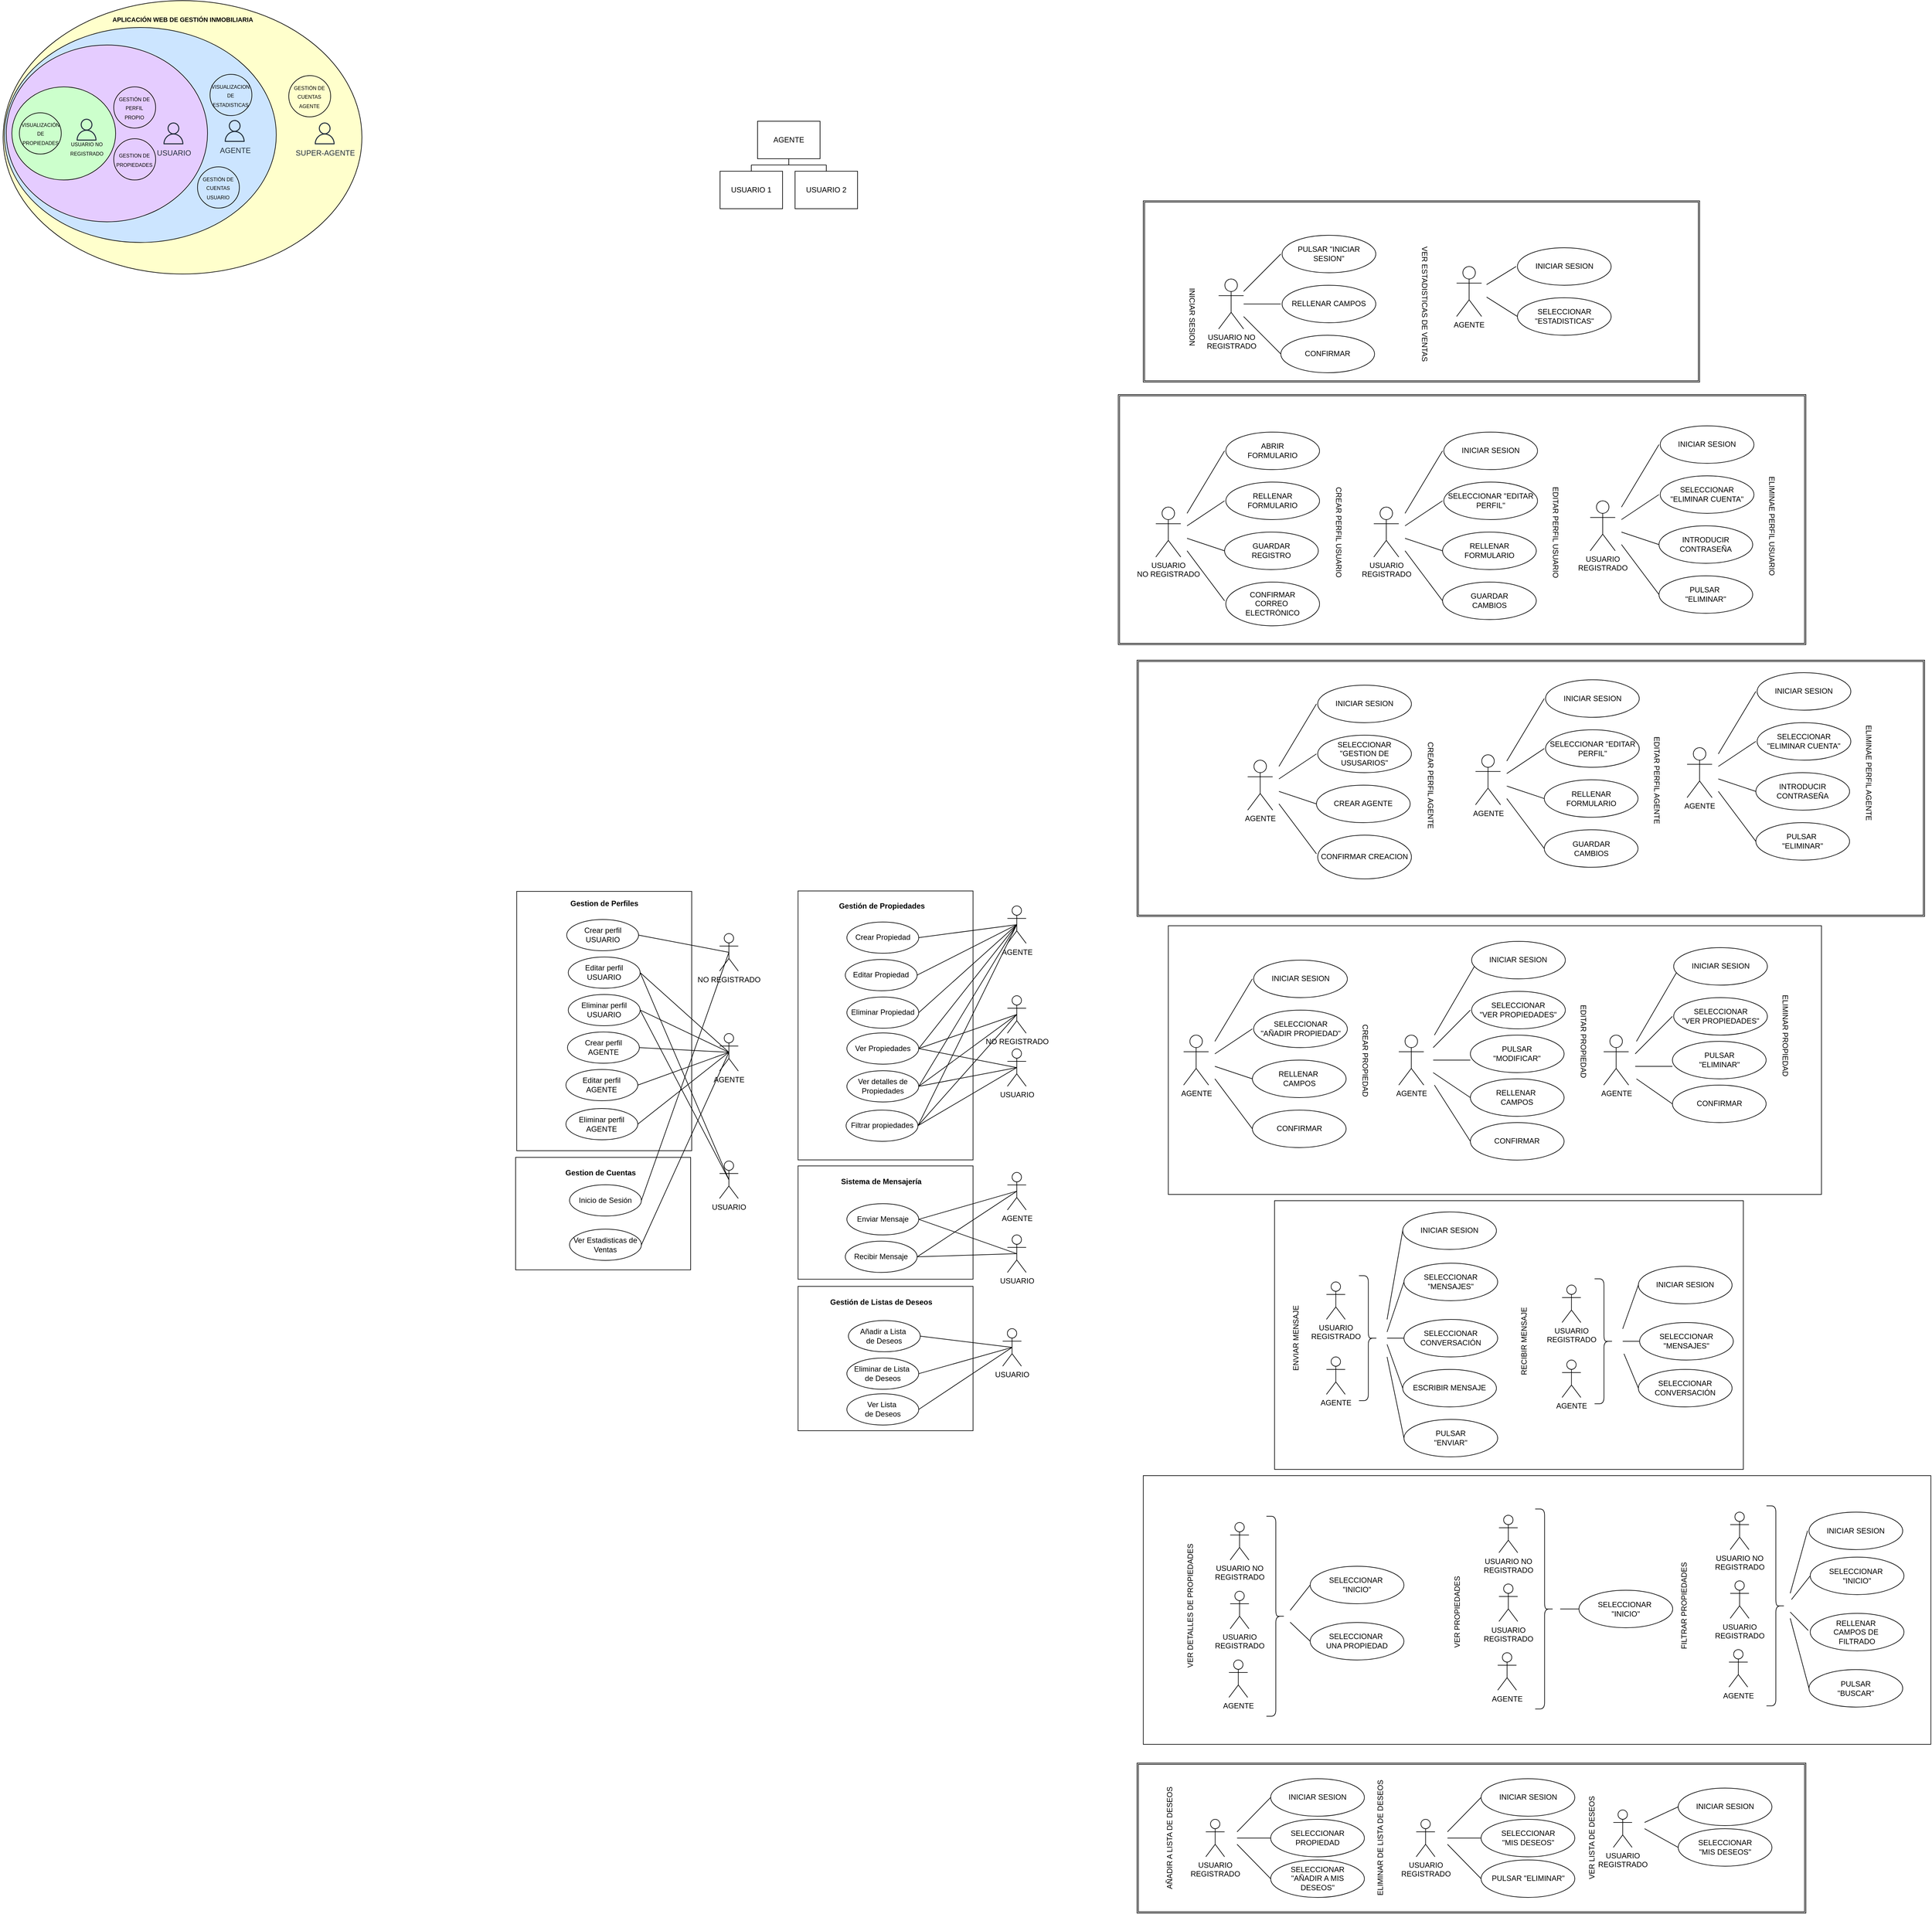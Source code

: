 <mxfile version="12.6.5" type="device"><diagram id="BD01jm3ZMw8hSVCrdr3s" name="Page-1"><mxGraphModel dx="1714" dy="561" grid="0" gridSize="10" guides="1" tooltips="1" connect="1" arrows="1" fold="1" page="0" pageScale="1" pageWidth="827" pageHeight="1169" math="0" shadow="0"><root><mxCell id="0"/><mxCell id="1" parent="0"/><mxCell id="4h314rH_IxYypjlPWRGD-3" value="AGENTE" style="rounded=0;whiteSpace=wrap;html=1;" parent="1" vertex="1"><mxGeometry x="654" y="226" width="100" height="60" as="geometry"/></mxCell><mxCell id="4h314rH_IxYypjlPWRGD-7" value="USUARIO 1" style="rounded=0;whiteSpace=wrap;html=1;" parent="1" vertex="1"><mxGeometry x="594" y="306" width="100" height="60" as="geometry"/></mxCell><mxCell id="4h314rH_IxYypjlPWRGD-8" value="USUARIO 2" style="rounded=0;whiteSpace=wrap;html=1;" parent="1" vertex="1"><mxGeometry x="714" y="306" width="100" height="60" as="geometry"/></mxCell><mxCell id="4h314rH_IxYypjlPWRGD-14" value="" style="endArrow=none;html=1;entryX=0.5;entryY=1;entryDx=0;entryDy=0;" parent="1" target="4h314rH_IxYypjlPWRGD-3" edge="1"><mxGeometry width="50" height="50" relative="1" as="geometry"><mxPoint x="704" y="296" as="sourcePoint"/><mxPoint x="454" y="296" as="targetPoint"/></mxGeometry></mxCell><mxCell id="4h314rH_IxYypjlPWRGD-15" value="" style="endArrow=none;html=1;" parent="1" edge="1"><mxGeometry width="50" height="50" relative="1" as="geometry"><mxPoint x="644" y="296" as="sourcePoint"/><mxPoint x="764" y="296" as="targetPoint"/></mxGeometry></mxCell><mxCell id="4h314rH_IxYypjlPWRGD-19" value="" style="endArrow=none;html=1;exitX=0.5;exitY=0;exitDx=0;exitDy=0;" parent="1" source="4h314rH_IxYypjlPWRGD-7" edge="1"><mxGeometry width="50" height="50" relative="1" as="geometry"><mxPoint x="514" y="316" as="sourcePoint"/><mxPoint x="644" y="296" as="targetPoint"/></mxGeometry></mxCell><mxCell id="4h314rH_IxYypjlPWRGD-20" value="" style="endArrow=none;html=1;exitX=0.5;exitY=0;exitDx=0;exitDy=0;" parent="1" source="4h314rH_IxYypjlPWRGD-8" edge="1"><mxGeometry width="50" height="50" relative="1" as="geometry"><mxPoint x="654" y="316" as="sourcePoint"/><mxPoint x="764" y="296" as="targetPoint"/></mxGeometry></mxCell><mxCell id="BhKJol6Ylqh12i42fFCv-64" value="" style="group" parent="1" vertex="1" connectable="0"><mxGeometry x="-558" y="44" width="579" height="441" as="geometry"/></mxCell><mxCell id="uK61iq9FcfG4XPqEdUb0-6" value="" style="ellipse;whiteSpace=wrap;html=1;fillColor=#FFFFCC;" vertex="1" parent="BhKJol6Ylqh12i42fFCv-64"><mxGeometry x="5" y="-11" width="574" height="437.5" as="geometry"/></mxCell><mxCell id="BhKJol6Ylqh12i42fFCv-1" value="" style="ellipse;whiteSpace=wrap;html=1;fillColor=#CCE5FF;" parent="BhKJol6Ylqh12i42fFCv-64" vertex="1"><mxGeometry x="7" y="32" width="435" height="344" as="geometry"/></mxCell><mxCell id="BhKJol6Ylqh12i42fFCv-43" value="" style="ellipse;whiteSpace=wrap;html=1;fillColor=#E5CCFF;shadow=0;" parent="BhKJol6Ylqh12i42fFCv-64" vertex="1"><mxGeometry x="10" y="60" width="322" height="283" as="geometry"/></mxCell><mxCell id="BhKJol6Ylqh12i42fFCv-26" value="" style="ellipse;whiteSpace=wrap;html=1;fillColor=#CCFFCC;" parent="BhKJol6Ylqh12i42fFCv-64" vertex="1"><mxGeometry x="19" y="126.95" width="166" height="149.1" as="geometry"/></mxCell><mxCell id="BhKJol6Ylqh12i42fFCv-55" value="AGENTE" style="outlineConnect=0;fontColor=#232F3E;gradientColor=none;fillColor=#232F3E;strokeColor=none;dashed=0;verticalLabelPosition=bottom;verticalAlign=top;align=center;html=1;fontSize=12;fontStyle=0;aspect=fixed;pointerEvents=1;shape=mxgraph.aws4.user;shadow=0;" parent="BhKJol6Ylqh12i42fFCv-64" vertex="1"><mxGeometry x="358" y="180" width="35" height="35" as="geometry"/></mxCell><mxCell id="BhKJol6Ylqh12i42fFCv-58" value="" style="group" parent="BhKJol6Ylqh12i42fFCv-64" vertex="1" connectable="0"><mxGeometry x="182" y="126.95" width="67" height="66" as="geometry"/></mxCell><mxCell id="BhKJol6Ylqh12i42fFCv-17" value="" style="ellipse;whiteSpace=wrap;html=1;fillColor=#E5CCFF;" parent="BhKJol6Ylqh12i42fFCv-58" vertex="1"><mxGeometry width="67" height="66" as="geometry"/></mxCell><mxCell id="BhKJol6Ylqh12i42fFCv-18" value="&lt;span style=&quot;font-size: 8px&quot;&gt;GESTIÓN DE PERFIL PROPIO&lt;/span&gt;" style="text;html=1;strokeColor=none;fillColor=none;align=center;verticalAlign=middle;whiteSpace=wrap;rounded=0;" parent="BhKJol6Ylqh12i42fFCv-58" vertex="1"><mxGeometry x="4.42" y="23" width="58.17" height="20" as="geometry"/></mxCell><mxCell id="BhKJol6Ylqh12i42fFCv-59" value="" style="group" parent="BhKJol6Ylqh12i42fFCv-64" vertex="1" connectable="0"><mxGeometry x="182" y="210.05" width="67" height="66" as="geometry"/></mxCell><mxCell id="BhKJol6Ylqh12i42fFCv-60" value="" style="ellipse;whiteSpace=wrap;html=1;fillColor=#E5CCFF;" parent="BhKJol6Ylqh12i42fFCv-59" vertex="1"><mxGeometry width="67" height="66" as="geometry"/></mxCell><mxCell id="BhKJol6Ylqh12i42fFCv-61" value="&lt;span style=&quot;font-size: 8px&quot;&gt;GESTION DE PROPIEDADES&lt;/span&gt;" style="text;html=1;strokeColor=none;fillColor=none;align=center;verticalAlign=middle;whiteSpace=wrap;rounded=0;" parent="BhKJol6Ylqh12i42fFCv-59" vertex="1"><mxGeometry x="4.42" y="23" width="58.17" height="20" as="geometry"/></mxCell><mxCell id="BhKJol6Ylqh12i42fFCv-54" value="USUARIO" style="outlineConnect=0;fontColor=#232F3E;gradientColor=none;fillColor=#232F3E;strokeColor=none;dashed=0;verticalLabelPosition=bottom;verticalAlign=top;align=center;html=1;fontSize=12;fontStyle=0;aspect=fixed;pointerEvents=1;shape=mxgraph.aws4.user;shadow=0;" parent="BhKJol6Ylqh12i42fFCv-64" vertex="1"><mxGeometry x="260" y="184" width="35" height="35" as="geometry"/></mxCell><mxCell id="BhKJol6Ylqh12i42fFCv-36" value="&lt;font style=&quot;font-size: 8px&quot;&gt;USUARIO NO &lt;br&gt;REGISTRADO&lt;/font&gt;" style="text;html=1;strokeColor=none;fillColor=none;align=center;verticalAlign=middle;whiteSpace=wrap;rounded=0;" parent="BhKJol6Ylqh12i42fFCv-64" vertex="1"><mxGeometry x="81.5" y="215" width="114" height="20" as="geometry"/></mxCell><mxCell id="BhKJol6Ylqh12i42fFCv-63" value="" style="group" parent="BhKJol6Ylqh12i42fFCv-64" vertex="1" connectable="0"><mxGeometry x="81.5" y="178" width="114" height="47" as="geometry"/></mxCell><mxCell id="BhKJol6Ylqh12i42fFCv-53" value="" style="outlineConnect=0;fontColor=#232F3E;gradientColor=none;fillColor=#232F3E;strokeColor=none;dashed=0;verticalLabelPosition=bottom;verticalAlign=top;align=center;html=1;fontSize=12;fontStyle=0;aspect=fixed;pointerEvents=1;shape=mxgraph.aws4.user;shadow=0;" parent="BhKJol6Ylqh12i42fFCv-63" vertex="1"><mxGeometry x="39.5" width="35" height="35" as="geometry"/></mxCell><mxCell id="BhKJol6Ylqh12i42fFCv-77" value="" style="group" parent="BhKJol6Ylqh12i42fFCv-64" vertex="1" connectable="0"><mxGeometry x="336" y="107" width="67" height="66" as="geometry"/></mxCell><mxCell id="BhKJol6Ylqh12i42fFCv-72" value="" style="group;fillColor=#CCE5FF;" parent="BhKJol6Ylqh12i42fFCv-77" vertex="1" connectable="0"><mxGeometry width="67" height="66" as="geometry"/></mxCell><mxCell id="BhKJol6Ylqh12i42fFCv-73" value="" style="ellipse;whiteSpace=wrap;html=1;fillColor=#CCE5FF;" parent="BhKJol6Ylqh12i42fFCv-77" vertex="1"><mxGeometry width="67" height="66" as="geometry"/></mxCell><mxCell id="BhKJol6Ylqh12i42fFCv-74" value="&lt;font style=&quot;font-size: 8px&quot;&gt;VISUALIZACION&lt;br&gt;DE&lt;br&gt;ESTADISTICAS&lt;/font&gt;" style="text;html=1;strokeColor=none;fillColor=#CCE5FF;align=center;verticalAlign=middle;whiteSpace=wrap;rounded=0;" parent="BhKJol6Ylqh12i42fFCv-77" vertex="1"><mxGeometry x="4.42" y="23" width="58.17" height="20" as="geometry"/></mxCell><mxCell id="BhKJol6Ylqh12i42fFCv-62" value="" style="group" parent="BhKJol6Ylqh12i42fFCv-64" vertex="1" connectable="0"><mxGeometry x="31" y="168.5" width="67" height="66" as="geometry"/></mxCell><mxCell id="BhKJol6Ylqh12i42fFCv-22" value="" style="ellipse;whiteSpace=wrap;html=1;fillColor=#CCFFCC;" parent="BhKJol6Ylqh12i42fFCv-62" vertex="1"><mxGeometry width="67" height="66" as="geometry"/></mxCell><mxCell id="BhKJol6Ylqh12i42fFCv-23" value="&lt;span style=&quot;font-size: 8px&quot;&gt;VISUALIZACIÓN&lt;br&gt;DE&lt;br&gt;PROPIEDADES&lt;br&gt;&lt;/span&gt;" style="text;html=1;strokeColor=none;fillColor=none;align=center;verticalAlign=middle;whiteSpace=wrap;rounded=0;" parent="BhKJol6Ylqh12i42fFCv-62" vertex="1"><mxGeometry x="5.5" y="22" width="56" height="20" as="geometry"/></mxCell><mxCell id="uK61iq9FcfG4XPqEdUb0-2" value="" style="group" vertex="1" connectable="0" parent="BhKJol6Ylqh12i42fFCv-64"><mxGeometry x="316" y="255" width="67" height="66" as="geometry"/></mxCell><mxCell id="uK61iq9FcfG4XPqEdUb0-3" value="" style="group;fillColor=#CCE5FF;" vertex="1" connectable="0" parent="uK61iq9FcfG4XPqEdUb0-2"><mxGeometry x="6" y="1" width="61" height="65" as="geometry"/></mxCell><mxCell id="uK61iq9FcfG4XPqEdUb0-4" value="" style="ellipse;whiteSpace=wrap;html=1;fillColor=#CCE5FF;" vertex="1" parent="uK61iq9FcfG4XPqEdUb0-2"><mxGeometry width="67" height="66" as="geometry"/></mxCell><mxCell id="uK61iq9FcfG4XPqEdUb0-5" value="&lt;font style=&quot;font-size: 8px&quot;&gt;GESTIÓN DE&lt;br&gt;CUENTAS&lt;br&gt;USUARIO&lt;/font&gt;" style="text;html=1;strokeColor=none;fillColor=#CCE5FF;align=center;verticalAlign=middle;whiteSpace=wrap;rounded=0;" vertex="1" parent="uK61iq9FcfG4XPqEdUb0-2"><mxGeometry x="4.42" y="23" width="58.17" height="20" as="geometry"/></mxCell><mxCell id="BhKJol6Ylqh12i42fFCv-4" value="&lt;font style=&quot;font-size: 10px&quot;&gt;&lt;b&gt;APLICACIÓN WEB DE GESTIÓN INMOBILIARIA&lt;/b&gt;&lt;/font&gt;" style="text;html=1;strokeColor=none;fillColor=none;align=center;verticalAlign=middle;whiteSpace=wrap;rounded=0;" parent="BhKJol6Ylqh12i42fFCv-64" vertex="1"><mxGeometry x="160.5" width="263" height="37" as="geometry"/></mxCell><mxCell id="uK61iq9FcfG4XPqEdUb0-7" value="SUPER-AGENTE" style="outlineConnect=0;fontColor=#232F3E;gradientColor=none;fillColor=#232F3E;strokeColor=none;dashed=0;verticalLabelPosition=bottom;verticalAlign=top;align=center;html=1;fontSize=12;fontStyle=0;aspect=fixed;pointerEvents=1;shape=mxgraph.aws4.user;shadow=0;" vertex="1" parent="BhKJol6Ylqh12i42fFCv-64"><mxGeometry x="502" y="184" width="35" height="35" as="geometry"/></mxCell><mxCell id="uK61iq9FcfG4XPqEdUb0-8" value="" style="group;fillColor=#FFF4C3;" vertex="1" connectable="0" parent="BhKJol6Ylqh12i42fFCv-64"><mxGeometry x="462" y="109" width="81" height="66" as="geometry"/></mxCell><mxCell id="uK61iq9FcfG4XPqEdUb0-9" value="" style="group;fillColor=#FFFFCC;" vertex="1" connectable="0" parent="uK61iq9FcfG4XPqEdUb0-8"><mxGeometry width="81" height="66" as="geometry"/></mxCell><mxCell id="uK61iq9FcfG4XPqEdUb0-10" value="" style="ellipse;whiteSpace=wrap;html=1;fillColor=#FFFFCC;" vertex="1" parent="uK61iq9FcfG4XPqEdUb0-8"><mxGeometry width="67" height="66" as="geometry"/></mxCell><mxCell id="uK61iq9FcfG4XPqEdUb0-11" value="&lt;font style=&quot;font-size: 8px&quot;&gt;GESTIÓN DE&lt;br&gt;CUENTAS&lt;br&gt;AGENTE&lt;br&gt;&lt;/font&gt;" style="text;html=1;strokeColor=none;fillColor=#FFFFCC;align=center;verticalAlign=middle;whiteSpace=wrap;rounded=0;" vertex="1" parent="uK61iq9FcfG4XPqEdUb0-8"><mxGeometry x="4.42" y="23" width="58.17" height="20" as="geometry"/></mxCell><mxCell id="uK61iq9FcfG4XPqEdUb0-14" value="" style="shape=ext;double=1;rounded=0;whiteSpace=wrap;html=1;" vertex="1" parent="1"><mxGeometry x="1261.172" y="2853.483" width="1070" height="240" as="geometry"/></mxCell><mxCell id="uK61iq9FcfG4XPqEdUb0-15" value="SELECCIONAR&lt;br&gt;PROPIEDAD" style="ellipse;whiteSpace=wrap;html=1;" vertex="1" parent="1"><mxGeometry x="1474.922" y="2943.483" width="150" height="60" as="geometry"/></mxCell><mxCell id="uK61iq9FcfG4XPqEdUb0-16" value="" style="endArrow=none;html=1;fontStyle=1;exitX=0;exitY=0.5;exitDx=0;exitDy=0;" edge="1" parent="1" source="uK61iq9FcfG4XPqEdUb0-15"><mxGeometry width="50" height="50" relative="1" as="geometry"><mxPoint x="1471.172" y="2973.483" as="sourcePoint"/><mxPoint x="1421.172" y="2973.483" as="targetPoint"/></mxGeometry></mxCell><mxCell id="uK61iq9FcfG4XPqEdUb0-17" value="AÑADIR A LISTA DE DESEOS" style="text;html=1;align=center;verticalAlign=middle;resizable=0;points=[];autosize=1;rotation=-90;" vertex="1" parent="1"><mxGeometry x="1224.172" y="2963.483" width="180" height="20" as="geometry"/></mxCell><mxCell id="uK61iq9FcfG4XPqEdUb0-18" value="SELECCIONAR&lt;br&gt;&quot;AÑADIR A MIS &lt;br&gt;DESEOS&quot;" style="ellipse;whiteSpace=wrap;html=1;" vertex="1" parent="1"><mxGeometry x="1474.922" y="3008.483" width="150" height="60" as="geometry"/></mxCell><mxCell id="uK61iq9FcfG4XPqEdUb0-19" value="" style="endArrow=none;html=1;fontStyle=1;exitX=0;exitY=0.5;exitDx=0;exitDy=0;" edge="1" parent="1" source="uK61iq9FcfG4XPqEdUb0-18"><mxGeometry width="50" height="50" relative="1" as="geometry"><mxPoint x="1481.172" y="3033.483" as="sourcePoint"/><mxPoint x="1421.172" y="2983.483" as="targetPoint"/></mxGeometry></mxCell><mxCell id="uK61iq9FcfG4XPqEdUb0-20" value="USUARIO&lt;br&gt;REGISTRADO" style="shape=umlActor;verticalLabelPosition=bottom;labelBackgroundColor=#ffffff;verticalAlign=top;html=1;outlineConnect=0;" vertex="1" parent="1"><mxGeometry x="1371.172" y="2943.483" width="30" height="60" as="geometry"/></mxCell><mxCell id="uK61iq9FcfG4XPqEdUb0-21" value="" style="group" vertex="1" connectable="0" parent="1"><mxGeometry x="1311.172" y="1513.483" width="1061.5" height="430" as="geometry"/></mxCell><mxCell id="uK61iq9FcfG4XPqEdUb0-22" value="" style="rounded=0;whiteSpace=wrap;html=1;" vertex="1" parent="uK61iq9FcfG4XPqEdUb0-21"><mxGeometry width="1045" height="430" as="geometry"/></mxCell><mxCell id="uK61iq9FcfG4XPqEdUb0-23" value="AGENTE" style="shape=umlActor;verticalLabelPosition=bottom;labelBackgroundColor=#ffffff;verticalAlign=top;html=1;outlineConnect=0;" vertex="1" parent="uK61iq9FcfG4XPqEdUb0-21"><mxGeometry x="24.5" y="175" width="40" height="80" as="geometry"/></mxCell><mxCell id="uK61iq9FcfG4XPqEdUb0-24" value="" style="endArrow=none;html=1;entryX=0;entryY=0.5;entryDx=0;entryDy=0;" edge="1" parent="uK61iq9FcfG4XPqEdUb0-21"><mxGeometry width="50" height="50" relative="1" as="geometry"><mxPoint x="74.5" y="185" as="sourcePoint"/><mxPoint x="134.5" y="85" as="targetPoint"/></mxGeometry></mxCell><mxCell id="uK61iq9FcfG4XPqEdUb0-25" value="" style="endArrow=none;html=1;entryX=0;entryY=0.5;entryDx=0;entryDy=0;" edge="1" parent="uK61iq9FcfG4XPqEdUb0-21"><mxGeometry width="50" height="50" relative="1" as="geometry"><mxPoint x="74.5" y="205" as="sourcePoint"/><mxPoint x="134.5" y="165" as="targetPoint"/></mxGeometry></mxCell><mxCell id="uK61iq9FcfG4XPqEdUb0-26" value="" style="endArrow=none;html=1;exitX=0;exitY=0.5;exitDx=0;exitDy=0;" edge="1" parent="uK61iq9FcfG4XPqEdUb0-21"><mxGeometry width="50" height="50" relative="1" as="geometry"><mxPoint x="134.5" y="245" as="sourcePoint"/><mxPoint x="74.5" y="225" as="targetPoint"/></mxGeometry></mxCell><mxCell id="uK61iq9FcfG4XPqEdUb0-27" value="RELLENAR&amp;nbsp;&lt;br&gt;CAMPOS" style="ellipse;whiteSpace=wrap;html=1;" vertex="1" parent="uK61iq9FcfG4XPqEdUb0-21"><mxGeometry x="134.5" y="215" width="150" height="60" as="geometry"/></mxCell><mxCell id="uK61iq9FcfG4XPqEdUb0-28" value="SELECCIONAR&lt;br&gt;&quot;AÑADIR PROPIEDAD&quot;" style="ellipse;whiteSpace=wrap;html=1;" vertex="1" parent="uK61iq9FcfG4XPqEdUb0-21"><mxGeometry x="136.5" y="135" width="150" height="60" as="geometry"/></mxCell><mxCell id="uK61iq9FcfG4XPqEdUb0-29" value="INICIAR SESION" style="ellipse;whiteSpace=wrap;html=1;" vertex="1" parent="uK61iq9FcfG4XPqEdUb0-21"><mxGeometry x="136.5" y="55" width="150" height="60" as="geometry"/></mxCell><mxCell id="uK61iq9FcfG4XPqEdUb0-30" value="CONFIRMAR" style="ellipse;whiteSpace=wrap;html=1;" vertex="1" parent="uK61iq9FcfG4XPqEdUb0-21"><mxGeometry x="134.5" y="295" width="150" height="60" as="geometry"/></mxCell><mxCell id="uK61iq9FcfG4XPqEdUb0-31" value="" style="endArrow=none;html=1;exitX=0;exitY=0.5;exitDx=0;exitDy=0;" edge="1" parent="uK61iq9FcfG4XPqEdUb0-21" source="uK61iq9FcfG4XPqEdUb0-30"><mxGeometry width="50" height="50" relative="1" as="geometry"><mxPoint x="144.5" y="255" as="sourcePoint"/><mxPoint x="74.5" y="245" as="targetPoint"/></mxGeometry></mxCell><mxCell id="uK61iq9FcfG4XPqEdUb0-32" value="CREAR PROPIEDAD" style="text;html=1;align=center;verticalAlign=middle;resizable=0;points=[];autosize=1;rotation=90;" vertex="1" parent="uK61iq9FcfG4XPqEdUb0-21"><mxGeometry x="249.5" y="205" width="130" height="20" as="geometry"/></mxCell><mxCell id="uK61iq9FcfG4XPqEdUb0-33" value="AGENTE" style="shape=umlActor;verticalLabelPosition=bottom;labelBackgroundColor=#ffffff;verticalAlign=top;html=1;outlineConnect=0;" vertex="1" parent="uK61iq9FcfG4XPqEdUb0-21"><mxGeometry x="368.75" y="175" width="40" height="80" as="geometry"/></mxCell><mxCell id="uK61iq9FcfG4XPqEdUb0-34" value="" style="endArrow=none;html=1;entryX=0;entryY=0.5;entryDx=0;entryDy=0;" edge="1" parent="uK61iq9FcfG4XPqEdUb0-21"><mxGeometry width="50" height="50" relative="1" as="geometry"><mxPoint x="425.75" y="175" as="sourcePoint"/><mxPoint x="489.75" y="65" as="targetPoint"/></mxGeometry></mxCell><mxCell id="uK61iq9FcfG4XPqEdUb0-35" value="" style="endArrow=none;html=1;entryX=0;entryY=0.5;entryDx=0;entryDy=0;" edge="1" parent="uK61iq9FcfG4XPqEdUb0-21"><mxGeometry width="50" height="50" relative="1" as="geometry"><mxPoint x="423.75" y="195" as="sourcePoint"/><mxPoint x="483.25" y="135" as="targetPoint"/></mxGeometry></mxCell><mxCell id="uK61iq9FcfG4XPqEdUb0-36" value="" style="endArrow=none;html=1;exitX=0;exitY=0.5;exitDx=0;exitDy=0;" edge="1" parent="uK61iq9FcfG4XPqEdUb0-21"><mxGeometry width="50" height="50" relative="1" as="geometry"><mxPoint x="483.25" y="215" as="sourcePoint"/><mxPoint x="423.75" y="215" as="targetPoint"/></mxGeometry></mxCell><mxCell id="uK61iq9FcfG4XPqEdUb0-37" value="PULSAR&lt;br&gt;&quot;MODIFICAR&quot;" style="ellipse;whiteSpace=wrap;html=1;" vertex="1" parent="uK61iq9FcfG4XPqEdUb0-21"><mxGeometry x="483.25" y="175" width="150" height="60" as="geometry"/></mxCell><mxCell id="uK61iq9FcfG4XPqEdUb0-38" value="SELECCIONAR&lt;br&gt;&quot;VER PROPIEDADES&quot;" style="ellipse;whiteSpace=wrap;html=1;" vertex="1" parent="uK61iq9FcfG4XPqEdUb0-21"><mxGeometry x="485.25" y="105" width="150" height="60" as="geometry"/></mxCell><mxCell id="uK61iq9FcfG4XPqEdUb0-39" value="INICIAR SESION" style="ellipse;whiteSpace=wrap;html=1;" vertex="1" parent="uK61iq9FcfG4XPqEdUb0-21"><mxGeometry x="485.25" y="25" width="150" height="60" as="geometry"/></mxCell><mxCell id="uK61iq9FcfG4XPqEdUb0-40" value="RELLENAR&amp;nbsp;&lt;br&gt;CAMPOS" style="ellipse;whiteSpace=wrap;html=1;" vertex="1" parent="uK61iq9FcfG4XPqEdUb0-21"><mxGeometry x="483.25" y="245" width="150" height="60" as="geometry"/></mxCell><mxCell id="uK61iq9FcfG4XPqEdUb0-41" value="" style="endArrow=none;html=1;exitX=0;exitY=0.5;exitDx=0;exitDy=0;" edge="1" parent="uK61iq9FcfG4XPqEdUb0-21" source="uK61iq9FcfG4XPqEdUb0-40"><mxGeometry width="50" height="50" relative="1" as="geometry"><mxPoint x="493.25" y="225" as="sourcePoint"/><mxPoint x="423.75" y="235" as="targetPoint"/></mxGeometry></mxCell><mxCell id="uK61iq9FcfG4XPqEdUb0-42" value="EDITAR PROPIEDAD" style="text;html=1;align=center;verticalAlign=middle;resizable=0;points=[];autosize=1;rotation=90;" vertex="1" parent="uK61iq9FcfG4XPqEdUb0-21"><mxGeometry x="598.25" y="175" width="130" height="20" as="geometry"/></mxCell><mxCell id="uK61iq9FcfG4XPqEdUb0-43" value="CONFIRMAR" style="ellipse;whiteSpace=wrap;html=1;" vertex="1" parent="uK61iq9FcfG4XPqEdUb0-21"><mxGeometry x="483.25" y="315" width="150" height="60" as="geometry"/></mxCell><mxCell id="uK61iq9FcfG4XPqEdUb0-44" value="" style="endArrow=none;html=1;exitX=0;exitY=0.5;exitDx=0;exitDy=0;" edge="1" parent="uK61iq9FcfG4XPqEdUb0-21" source="uK61iq9FcfG4XPqEdUb0-43"><mxGeometry width="50" height="50" relative="1" as="geometry"><mxPoint x="493.25" y="285" as="sourcePoint"/><mxPoint x="425.75" y="255" as="targetPoint"/></mxGeometry></mxCell><mxCell id="uK61iq9FcfG4XPqEdUb0-45" value="AGENTE" style="shape=umlActor;verticalLabelPosition=bottom;labelBackgroundColor=#ffffff;verticalAlign=top;html=1;outlineConnect=0;" vertex="1" parent="uK61iq9FcfG4XPqEdUb0-21"><mxGeometry x="696.5" y="175" width="40" height="80" as="geometry"/></mxCell><mxCell id="uK61iq9FcfG4XPqEdUb0-46" value="" style="endArrow=none;html=1;entryX=0;entryY=0.5;entryDx=0;entryDy=0;" edge="1" parent="uK61iq9FcfG4XPqEdUb0-21"><mxGeometry width="50" height="50" relative="1" as="geometry"><mxPoint x="749" y="185" as="sourcePoint"/><mxPoint x="813" y="75" as="targetPoint"/></mxGeometry></mxCell><mxCell id="uK61iq9FcfG4XPqEdUb0-47" value="" style="endArrow=none;html=1;entryX=0;entryY=0.5;entryDx=0;entryDy=0;" edge="1" parent="uK61iq9FcfG4XPqEdUb0-21"><mxGeometry width="50" height="50" relative="1" as="geometry"><mxPoint x="747" y="205" as="sourcePoint"/><mxPoint x="806.5" y="145" as="targetPoint"/></mxGeometry></mxCell><mxCell id="uK61iq9FcfG4XPqEdUb0-48" value="" style="endArrow=none;html=1;exitX=0;exitY=0.5;exitDx=0;exitDy=0;" edge="1" parent="uK61iq9FcfG4XPqEdUb0-21"><mxGeometry width="50" height="50" relative="1" as="geometry"><mxPoint x="806.5" y="225" as="sourcePoint"/><mxPoint x="747" y="225" as="targetPoint"/></mxGeometry></mxCell><mxCell id="uK61iq9FcfG4XPqEdUb0-49" value="PULSAR&lt;br&gt;&quot;ELIMINAR&quot;" style="ellipse;whiteSpace=wrap;html=1;" vertex="1" parent="uK61iq9FcfG4XPqEdUb0-21"><mxGeometry x="806.5" y="185" width="150" height="60" as="geometry"/></mxCell><mxCell id="uK61iq9FcfG4XPqEdUb0-50" value="SELECCIONAR&lt;br&gt;&quot;VER PROPIEDADES&quot;" style="ellipse;whiteSpace=wrap;html=1;" vertex="1" parent="uK61iq9FcfG4XPqEdUb0-21"><mxGeometry x="808.5" y="115" width="150" height="60" as="geometry"/></mxCell><mxCell id="uK61iq9FcfG4XPqEdUb0-51" value="INICIAR SESION" style="ellipse;whiteSpace=wrap;html=1;" vertex="1" parent="uK61iq9FcfG4XPqEdUb0-21"><mxGeometry x="808.5" y="35" width="150" height="60" as="geometry"/></mxCell><mxCell id="uK61iq9FcfG4XPqEdUb0-52" value="ELIMINAR PROPIEDAD" style="text;html=1;align=center;verticalAlign=middle;resizable=0;points=[];autosize=1;rotation=90;" vertex="1" parent="uK61iq9FcfG4XPqEdUb0-21"><mxGeometry x="911.5" y="165" width="150" height="20" as="geometry"/></mxCell><mxCell id="uK61iq9FcfG4XPqEdUb0-53" value="CONFIRMAR" style="ellipse;whiteSpace=wrap;html=1;" vertex="1" parent="uK61iq9FcfG4XPqEdUb0-21"><mxGeometry x="806.5" y="255" width="150" height="60" as="geometry"/></mxCell><mxCell id="uK61iq9FcfG4XPqEdUb0-54" value="" style="endArrow=none;html=1;exitX=0;exitY=0.5;exitDx=0;exitDy=0;" edge="1" parent="uK61iq9FcfG4XPqEdUb0-21" source="uK61iq9FcfG4XPqEdUb0-53"><mxGeometry width="50" height="50" relative="1" as="geometry"><mxPoint x="816.5" y="295" as="sourcePoint"/><mxPoint x="749" y="245" as="targetPoint"/></mxGeometry></mxCell><mxCell id="uK61iq9FcfG4XPqEdUb0-55" value="INICIAR SESION" style="ellipse;whiteSpace=wrap;html=1;" vertex="1" parent="1"><mxGeometry x="1474.922" y="2878.483" width="150" height="60" as="geometry"/></mxCell><mxCell id="uK61iq9FcfG4XPqEdUb0-56" value="" style="endArrow=none;html=1;fontStyle=1;exitX=0;exitY=0.5;exitDx=0;exitDy=0;" edge="1" parent="1" source="uK61iq9FcfG4XPqEdUb0-55"><mxGeometry width="50" height="50" relative="1" as="geometry"><mxPoint x="1484.922" y="3048.483" as="sourcePoint"/><mxPoint x="1421.172" y="2963.483" as="targetPoint"/></mxGeometry></mxCell><mxCell id="uK61iq9FcfG4XPqEdUb0-57" value="SELECCIONAR&lt;br&gt;&quot;MIS DESEOS&quot;" style="ellipse;whiteSpace=wrap;html=1;" vertex="1" parent="1"><mxGeometry x="1811.552" y="2943.483" width="150" height="60" as="geometry"/></mxCell><mxCell id="uK61iq9FcfG4XPqEdUb0-58" value="" style="endArrow=none;html=1;fontStyle=1;exitX=0;exitY=0.5;exitDx=0;exitDy=0;" edge="1" parent="1" source="uK61iq9FcfG4XPqEdUb0-57"><mxGeometry width="50" height="50" relative="1" as="geometry"><mxPoint x="1807.802" y="2973.483" as="sourcePoint"/><mxPoint x="1757.802" y="2973.483" as="targetPoint"/></mxGeometry></mxCell><mxCell id="uK61iq9FcfG4XPqEdUb0-59" value="ELIMINAR DE LISTA DE DESEOS" style="text;html=1;align=center;verticalAlign=middle;resizable=0;points=[];autosize=1;rotation=-90;" vertex="1" parent="1"><mxGeometry x="1550.802" y="2963.483" width="200" height="20" as="geometry"/></mxCell><mxCell id="uK61iq9FcfG4XPqEdUb0-60" value="PULSAR &quot;ELIMINAR&quot;" style="ellipse;whiteSpace=wrap;html=1;" vertex="1" parent="1"><mxGeometry x="1811.552" y="3008.483" width="150" height="60" as="geometry"/></mxCell><mxCell id="uK61iq9FcfG4XPqEdUb0-61" value="" style="endArrow=none;html=1;fontStyle=1;exitX=0;exitY=0.5;exitDx=0;exitDy=0;" edge="1" parent="1" source="uK61iq9FcfG4XPqEdUb0-60"><mxGeometry width="50" height="50" relative="1" as="geometry"><mxPoint x="1817.802" y="3033.483" as="sourcePoint"/><mxPoint x="1757.802" y="2983.483" as="targetPoint"/></mxGeometry></mxCell><mxCell id="uK61iq9FcfG4XPqEdUb0-62" value="USUARIO&lt;br&gt;REGISTRADO" style="shape=umlActor;verticalLabelPosition=bottom;labelBackgroundColor=#ffffff;verticalAlign=top;html=1;outlineConnect=0;" vertex="1" parent="1"><mxGeometry x="1707.802" y="2943.483" width="30" height="60" as="geometry"/></mxCell><mxCell id="uK61iq9FcfG4XPqEdUb0-63" value="INICIAR SESION" style="ellipse;whiteSpace=wrap;html=1;" vertex="1" parent="1"><mxGeometry x="1811.552" y="2878.483" width="150" height="60" as="geometry"/></mxCell><mxCell id="uK61iq9FcfG4XPqEdUb0-64" value="" style="endArrow=none;html=1;fontStyle=1;exitX=0;exitY=0.5;exitDx=0;exitDy=0;" edge="1" parent="1" source="uK61iq9FcfG4XPqEdUb0-63"><mxGeometry width="50" height="50" relative="1" as="geometry"><mxPoint x="1821.552" y="3048.483" as="sourcePoint"/><mxPoint x="1757.802" y="2963.483" as="targetPoint"/></mxGeometry></mxCell><mxCell id="uK61iq9FcfG4XPqEdUb0-65" value="SELECCIONAR&lt;br&gt;&quot;MIS DESEOS&quot;" style="ellipse;whiteSpace=wrap;html=1;" vertex="1" parent="1"><mxGeometry x="2126.922" y="2958.483" width="150" height="60" as="geometry"/></mxCell><mxCell id="uK61iq9FcfG4XPqEdUb0-66" value="" style="endArrow=none;html=1;fontStyle=1;exitX=0;exitY=0.5;exitDx=0;exitDy=0;" edge="1" parent="1" source="uK61iq9FcfG4XPqEdUb0-65"><mxGeometry width="50" height="50" relative="1" as="geometry"><mxPoint x="2123.172" y="2958.483" as="sourcePoint"/><mxPoint x="2073.172" y="2958.483" as="targetPoint"/></mxGeometry></mxCell><mxCell id="uK61iq9FcfG4XPqEdUb0-67" value="USUARIO&lt;br&gt;REGISTRADO" style="shape=umlActor;verticalLabelPosition=bottom;labelBackgroundColor=#ffffff;verticalAlign=top;html=1;outlineConnect=0;" vertex="1" parent="1"><mxGeometry x="2023.172" y="2928.483" width="30" height="60" as="geometry"/></mxCell><mxCell id="uK61iq9FcfG4XPqEdUb0-68" value="INICIAR SESION" style="ellipse;whiteSpace=wrap;html=1;" vertex="1" parent="1"><mxGeometry x="2126.922" y="2893.483" width="150" height="60" as="geometry"/></mxCell><mxCell id="uK61iq9FcfG4XPqEdUb0-69" value="" style="endArrow=none;html=1;fontStyle=1;exitX=0;exitY=0.5;exitDx=0;exitDy=0;" edge="1" parent="1" source="uK61iq9FcfG4XPqEdUb0-68"><mxGeometry width="50" height="50" relative="1" as="geometry"><mxPoint x="2136.922" y="3033.483" as="sourcePoint"/><mxPoint x="2073.172" y="2948.483" as="targetPoint"/></mxGeometry></mxCell><mxCell id="uK61iq9FcfG4XPqEdUb0-70" value="VER LISTA DE DESEOS" style="text;html=1;align=center;verticalAlign=middle;resizable=0;points=[];autosize=1;rotation=-90;" vertex="1" parent="1"><mxGeometry x="1914.672" y="2963.483" width="150" height="20" as="geometry"/></mxCell><mxCell id="uK61iq9FcfG4XPqEdUb0-71" value="" style="group" vertex="1" connectable="0" parent="1"><mxGeometry x="1456.172" y="1953.483" width="775" height="430" as="geometry"/></mxCell><mxCell id="uK61iq9FcfG4XPqEdUb0-72" value="" style="rounded=0;whiteSpace=wrap;html=1;" vertex="1" parent="uK61iq9FcfG4XPqEdUb0-71"><mxGeometry x="25" width="750" height="430" as="geometry"/></mxCell><mxCell id="uK61iq9FcfG4XPqEdUb0-73" value="USUARIO&lt;br&gt;REGISTRADO" style="shape=umlActor;verticalLabelPosition=bottom;labelBackgroundColor=#ffffff;verticalAlign=top;html=1;outlineConnect=0;" vertex="1" parent="uK61iq9FcfG4XPqEdUb0-71"><mxGeometry x="108" y="130" width="30" height="60" as="geometry"/></mxCell><mxCell id="uK61iq9FcfG4XPqEdUb0-74" value="AGENTE" style="shape=umlActor;verticalLabelPosition=bottom;labelBackgroundColor=#ffffff;verticalAlign=top;html=1;outlineConnect=0;" vertex="1" parent="uK61iq9FcfG4XPqEdUb0-71"><mxGeometry x="108" y="250" width="30" height="60" as="geometry"/></mxCell><mxCell id="uK61iq9FcfG4XPqEdUb0-75" value="" style="shape=curlyBracket;whiteSpace=wrap;html=1;rounded=1;rotation=-180;" vertex="1" parent="uK61iq9FcfG4XPqEdUb0-71"><mxGeometry x="160" y="120" width="30" height="200" as="geometry"/></mxCell><mxCell id="uK61iq9FcfG4XPqEdUb0-76" value="SELECCIONAR&lt;br&gt;&quot;MENSAJES&quot;" style="ellipse;whiteSpace=wrap;html=1;" vertex="1" parent="uK61iq9FcfG4XPqEdUb0-71"><mxGeometry x="232" y="100" width="150" height="60" as="geometry"/></mxCell><mxCell id="uK61iq9FcfG4XPqEdUb0-77" value="" style="endArrow=none;html=1;exitX=0;exitY=0.5;exitDx=0;exitDy=0;fontStyle=1" edge="1" parent="uK61iq9FcfG4XPqEdUb0-71" source="uK61iq9FcfG4XPqEdUb0-76"><mxGeometry width="50" height="50" relative="1" as="geometry"><mxPoint x="741.5" y="210" as="sourcePoint"/><mxPoint x="205" y="210" as="targetPoint"/></mxGeometry></mxCell><mxCell id="uK61iq9FcfG4XPqEdUb0-78" value="ENVIAR MENSAJE" style="text;html=1;align=center;verticalAlign=middle;resizable=0;points=[];autosize=1;rotation=-90;" vertex="1" parent="uK61iq9FcfG4XPqEdUb0-71"><mxGeometry y="210" width="120" height="20" as="geometry"/></mxCell><mxCell id="uK61iq9FcfG4XPqEdUb0-79" value="SELECCIONAR&lt;br&gt;CONVERSACIÓN" style="ellipse;whiteSpace=wrap;html=1;" vertex="1" parent="uK61iq9FcfG4XPqEdUb0-71"><mxGeometry x="232" y="190" width="150" height="60" as="geometry"/></mxCell><mxCell id="uK61iq9FcfG4XPqEdUb0-80" value="ESCRIBIR MENSAJE" style="ellipse;whiteSpace=wrap;html=1;" vertex="1" parent="uK61iq9FcfG4XPqEdUb0-71"><mxGeometry x="230" y="270" width="150" height="60" as="geometry"/></mxCell><mxCell id="uK61iq9FcfG4XPqEdUb0-81" value="" style="endArrow=none;html=1;fontStyle=1" edge="1" parent="uK61iq9FcfG4XPqEdUb0-71"><mxGeometry width="50" height="50" relative="1" as="geometry"><mxPoint x="232" y="220" as="sourcePoint"/><mxPoint x="205" y="220" as="targetPoint"/></mxGeometry></mxCell><mxCell id="uK61iq9FcfG4XPqEdUb0-82" value="" style="endArrow=none;html=1;fontStyle=1;exitX=0;exitY=0.5;exitDx=0;exitDy=0;" edge="1" parent="uK61iq9FcfG4XPqEdUb0-71" source="uK61iq9FcfG4XPqEdUb0-83"><mxGeometry width="50" height="50" relative="1" as="geometry"><mxPoint x="242.0" y="220" as="sourcePoint"/><mxPoint x="205" y="250" as="targetPoint"/></mxGeometry></mxCell><mxCell id="uK61iq9FcfG4XPqEdUb0-83" value="PULSAR&lt;br&gt;&quot;ENVIAR&quot;" style="ellipse;whiteSpace=wrap;html=1;" vertex="1" parent="uK61iq9FcfG4XPqEdUb0-71"><mxGeometry x="232" y="350" width="150" height="60" as="geometry"/></mxCell><mxCell id="uK61iq9FcfG4XPqEdUb0-84" value="" style="endArrow=none;html=1;fontStyle=1;exitX=0;exitY=0.5;exitDx=0;exitDy=0;" edge="1" parent="uK61iq9FcfG4XPqEdUb0-71" source="uK61iq9FcfG4XPqEdUb0-80"><mxGeometry width="50" height="50" relative="1" as="geometry"><mxPoint x="242" y="230" as="sourcePoint"/><mxPoint x="205" y="230" as="targetPoint"/></mxGeometry></mxCell><mxCell id="uK61iq9FcfG4XPqEdUb0-85" value="SELECCIONAR&lt;br&gt;&quot;MENSAJES&quot;" style="ellipse;whiteSpace=wrap;html=1;" vertex="1" parent="uK61iq9FcfG4XPqEdUb0-71"><mxGeometry x="609" y="195" width="150" height="60" as="geometry"/></mxCell><mxCell id="uK61iq9FcfG4XPqEdUb0-86" value="" style="endArrow=none;html=1;exitX=0;exitY=0.5;exitDx=0;exitDy=0;fontStyle=1" edge="1" parent="uK61iq9FcfG4XPqEdUb0-71" source="uK61iq9FcfG4XPqEdUb0-85"><mxGeometry width="50" height="50" relative="1" as="geometry"><mxPoint x="1118.5" y="225" as="sourcePoint"/><mxPoint x="582" y="225" as="targetPoint"/></mxGeometry></mxCell><mxCell id="uK61iq9FcfG4XPqEdUb0-87" value="RECIBIR MENSAJE" style="text;html=1;align=center;verticalAlign=middle;resizable=0;points=[];autosize=1;rotation=-90;" vertex="1" parent="uK61iq9FcfG4XPqEdUb0-71"><mxGeometry x="365" y="215" width="120" height="20" as="geometry"/></mxCell><mxCell id="uK61iq9FcfG4XPqEdUb0-88" value="SELECCIONAR&lt;br&gt;CONVERSACIÓN" style="ellipse;whiteSpace=wrap;html=1;" vertex="1" parent="uK61iq9FcfG4XPqEdUb0-71"><mxGeometry x="607" y="270" width="150" height="60" as="geometry"/></mxCell><mxCell id="uK61iq9FcfG4XPqEdUb0-89" value="" style="endArrow=none;html=1;fontStyle=1;exitX=0;exitY=0.5;exitDx=0;exitDy=0;" edge="1" parent="uK61iq9FcfG4XPqEdUb0-71" source="uK61iq9FcfG4XPqEdUb0-88"><mxGeometry width="50" height="50" relative="1" as="geometry"><mxPoint x="609" y="235" as="sourcePoint"/><mxPoint x="584" y="245" as="targetPoint"/></mxGeometry></mxCell><mxCell id="uK61iq9FcfG4XPqEdUb0-90" value="USUARIO&lt;br&gt;REGISTRADO" style="shape=umlActor;verticalLabelPosition=bottom;labelBackgroundColor=#ffffff;verticalAlign=top;html=1;outlineConnect=0;" vertex="1" parent="uK61iq9FcfG4XPqEdUb0-71"><mxGeometry x="485" y="135" width="30" height="60" as="geometry"/></mxCell><mxCell id="uK61iq9FcfG4XPqEdUb0-91" value="AGENTE" style="shape=umlActor;verticalLabelPosition=bottom;labelBackgroundColor=#ffffff;verticalAlign=top;html=1;outlineConnect=0;" vertex="1" parent="uK61iq9FcfG4XPqEdUb0-71"><mxGeometry x="485" y="255" width="30" height="60" as="geometry"/></mxCell><mxCell id="uK61iq9FcfG4XPqEdUb0-92" value="" style="shape=curlyBracket;whiteSpace=wrap;html=1;rounded=1;rotation=-180;" vertex="1" parent="uK61iq9FcfG4XPqEdUb0-71"><mxGeometry x="537" y="125" width="30" height="200" as="geometry"/></mxCell><mxCell id="uK61iq9FcfG4XPqEdUb0-93" value="INICIAR SESION" style="ellipse;whiteSpace=wrap;html=1;" vertex="1" parent="uK61iq9FcfG4XPqEdUb0-71"><mxGeometry x="230" y="18" width="150" height="60" as="geometry"/></mxCell><mxCell id="uK61iq9FcfG4XPqEdUb0-94" value="" style="endArrow=none;html=1;exitX=0;exitY=0.5;exitDx=0;exitDy=0;fontStyle=1" edge="1" parent="uK61iq9FcfG4XPqEdUb0-71" source="uK61iq9FcfG4XPqEdUb0-93"><mxGeometry width="50" height="50" relative="1" as="geometry"><mxPoint x="242" y="140" as="sourcePoint"/><mxPoint x="205" y="190" as="targetPoint"/></mxGeometry></mxCell><mxCell id="uK61iq9FcfG4XPqEdUb0-95" value="INICIAR SESION" style="ellipse;whiteSpace=wrap;html=1;" vertex="1" parent="uK61iq9FcfG4XPqEdUb0-71"><mxGeometry x="607" y="105" width="150" height="60" as="geometry"/></mxCell><mxCell id="uK61iq9FcfG4XPqEdUb0-96" value="" style="endArrow=none;html=1;fontStyle=1;exitX=0;exitY=0.5;exitDx=0;exitDy=0;" edge="1" parent="uK61iq9FcfG4XPqEdUb0-71" source="uK61iq9FcfG4XPqEdUb0-95"><mxGeometry width="50" height="50" relative="1" as="geometry"><mxPoint x="617.0" y="310" as="sourcePoint"/><mxPoint x="582" y="205" as="targetPoint"/></mxGeometry></mxCell><mxCell id="uK61iq9FcfG4XPqEdUb0-97" value="" style="group" vertex="1" connectable="0" parent="1"><mxGeometry x="1261.172" y="1088.483" width="1260" height="410" as="geometry"/></mxCell><mxCell id="uK61iq9FcfG4XPqEdUb0-98" value="" style="shape=ext;double=1;rounded=0;whiteSpace=wrap;html=1;" vertex="1" parent="uK61iq9FcfG4XPqEdUb0-97"><mxGeometry width="1260" height="410" as="geometry"/></mxCell><mxCell id="uK61iq9FcfG4XPqEdUb0-99" value="CONFIRMAR CREACION" style="ellipse;whiteSpace=wrap;html=1;" vertex="1" parent="uK61iq9FcfG4XPqEdUb0-97"><mxGeometry x="289" y="280" width="150" height="70" as="geometry"/></mxCell><mxCell id="uK61iq9FcfG4XPqEdUb0-100" value="AGENTE" style="shape=umlActor;verticalLabelPosition=bottom;labelBackgroundColor=#ffffff;verticalAlign=top;html=1;outlineConnect=0;" vertex="1" parent="uK61iq9FcfG4XPqEdUb0-97"><mxGeometry x="541.5" y="151.43" width="40" height="80" as="geometry"/></mxCell><mxCell id="uK61iq9FcfG4XPqEdUb0-101" value="" style="endArrow=none;html=1;entryX=0;entryY=0.5;entryDx=0;entryDy=0;" edge="1" parent="uK61iq9FcfG4XPqEdUb0-97"><mxGeometry width="50" height="50" relative="1" as="geometry"><mxPoint x="591.5" y="161.43" as="sourcePoint"/><mxPoint x="651.5" y="61.43" as="targetPoint"/></mxGeometry></mxCell><mxCell id="uK61iq9FcfG4XPqEdUb0-102" value="" style="endArrow=none;html=1;entryX=0;entryY=0.5;entryDx=0;entryDy=0;" edge="1" parent="uK61iq9FcfG4XPqEdUb0-97"><mxGeometry width="50" height="50" relative="1" as="geometry"><mxPoint x="591.5" y="181.43" as="sourcePoint"/><mxPoint x="651.5" y="141.43" as="targetPoint"/></mxGeometry></mxCell><mxCell id="uK61iq9FcfG4XPqEdUb0-103" value="" style="endArrow=none;html=1;exitX=0;exitY=0.5;exitDx=0;exitDy=0;" edge="1" parent="uK61iq9FcfG4XPqEdUb0-97"><mxGeometry width="50" height="50" relative="1" as="geometry"><mxPoint x="651.5" y="221.43" as="sourcePoint"/><mxPoint x="591.5" y="201.43" as="targetPoint"/></mxGeometry></mxCell><mxCell id="uK61iq9FcfG4XPqEdUb0-104" value="RELLENAR&lt;br&gt;FORMULARIO" style="ellipse;whiteSpace=wrap;html=1;" vertex="1" parent="uK61iq9FcfG4XPqEdUb0-97"><mxGeometry x="651.5" y="191.43" width="150" height="60" as="geometry"/></mxCell><mxCell id="uK61iq9FcfG4XPqEdUb0-105" value="SELECCIONAR &quot;EDITAR PERFIL&quot;" style="ellipse;whiteSpace=wrap;html=1;" vertex="1" parent="uK61iq9FcfG4XPqEdUb0-97"><mxGeometry x="653.5" y="111.43" width="150" height="60" as="geometry"/></mxCell><mxCell id="uK61iq9FcfG4XPqEdUb0-106" value="INICIAR SESION" style="ellipse;whiteSpace=wrap;html=1;" vertex="1" parent="uK61iq9FcfG4XPqEdUb0-97"><mxGeometry x="653.5" y="31.43" width="150" height="60" as="geometry"/></mxCell><mxCell id="uK61iq9FcfG4XPqEdUb0-107" value="GUARDAR&lt;br&gt;CAMBIOS" style="ellipse;whiteSpace=wrap;html=1;" vertex="1" parent="uK61iq9FcfG4XPqEdUb0-97"><mxGeometry x="651.5" y="271.43" width="150" height="60" as="geometry"/></mxCell><mxCell id="uK61iq9FcfG4XPqEdUb0-108" value="" style="endArrow=none;html=1;exitX=0;exitY=0.5;exitDx=0;exitDy=0;" edge="1" parent="uK61iq9FcfG4XPqEdUb0-97" source="uK61iq9FcfG4XPqEdUb0-107"><mxGeometry width="50" height="50" relative="1" as="geometry"><mxPoint x="661.5" y="231.43" as="sourcePoint"/><mxPoint x="591.5" y="221.43" as="targetPoint"/></mxGeometry></mxCell><mxCell id="uK61iq9FcfG4XPqEdUb0-109" value="SELECCIONAR&lt;br&gt;&quot;GESTION DE USUSARIOS&quot;" style="ellipse;whiteSpace=wrap;html=1;" vertex="1" parent="uK61iq9FcfG4XPqEdUb0-97"><mxGeometry x="289" y="120" width="150" height="60" as="geometry"/></mxCell><mxCell id="uK61iq9FcfG4XPqEdUb0-110" value="INICIAR SESION" style="ellipse;whiteSpace=wrap;html=1;" vertex="1" parent="uK61iq9FcfG4XPqEdUb0-97"><mxGeometry x="289" y="40" width="150" height="60" as="geometry"/></mxCell><mxCell id="uK61iq9FcfG4XPqEdUb0-111" value="AGENTE" style="shape=umlActor;verticalLabelPosition=bottom;labelBackgroundColor=#ffffff;verticalAlign=top;html=1;outlineConnect=0;" vertex="1" parent="uK61iq9FcfG4XPqEdUb0-97"><mxGeometry x="177" y="160" width="40" height="80" as="geometry"/></mxCell><mxCell id="uK61iq9FcfG4XPqEdUb0-112" value="" style="endArrow=none;html=1;entryX=0;entryY=0.5;entryDx=0;entryDy=0;" edge="1" parent="uK61iq9FcfG4XPqEdUb0-97"><mxGeometry width="50" height="50" relative="1" as="geometry"><mxPoint x="227" y="170" as="sourcePoint"/><mxPoint x="287" y="70" as="targetPoint"/></mxGeometry></mxCell><mxCell id="uK61iq9FcfG4XPqEdUb0-113" value="" style="endArrow=none;html=1;entryX=0;entryY=0.5;entryDx=0;entryDy=0;" edge="1" parent="uK61iq9FcfG4XPqEdUb0-97"><mxGeometry width="50" height="50" relative="1" as="geometry"><mxPoint x="227" y="190" as="sourcePoint"/><mxPoint x="287" y="150" as="targetPoint"/></mxGeometry></mxCell><mxCell id="uK61iq9FcfG4XPqEdUb0-114" value="" style="endArrow=none;html=1;exitX=0;exitY=0.5;exitDx=0;exitDy=0;" edge="1" parent="uK61iq9FcfG4XPqEdUb0-97"><mxGeometry width="50" height="50" relative="1" as="geometry"><mxPoint x="287" y="230" as="sourcePoint"/><mxPoint x="227" y="210" as="targetPoint"/></mxGeometry></mxCell><mxCell id="uK61iq9FcfG4XPqEdUb0-115" value="CREAR AGENTE" style="ellipse;whiteSpace=wrap;html=1;" vertex="1" parent="uK61iq9FcfG4XPqEdUb0-97"><mxGeometry x="287" y="200" width="150" height="60" as="geometry"/></mxCell><mxCell id="uK61iq9FcfG4XPqEdUb0-116" value="" style="endArrow=none;html=1;exitX=0;exitY=0.5;exitDx=0;exitDy=0;" edge="1" parent="uK61iq9FcfG4XPqEdUb0-97"><mxGeometry width="50" height="50" relative="1" as="geometry"><mxPoint x="287.0" y="310" as="sourcePoint"/><mxPoint x="227" y="230" as="targetPoint"/></mxGeometry></mxCell><mxCell id="uK61iq9FcfG4XPqEdUb0-117" value="CREAR PERFIL AGENTE" style="text;html=1;align=center;verticalAlign=middle;resizable=0;points=[];autosize=1;rotation=90;" vertex="1" parent="uK61iq9FcfG4XPqEdUb0-97"><mxGeometry x="394" y="190" width="150" height="20" as="geometry"/></mxCell><mxCell id="uK61iq9FcfG4XPqEdUb0-118" value="EDITAR PERFIL AGENTE" style="text;html=1;align=center;verticalAlign=middle;resizable=0;points=[];autosize=1;rotation=90;" vertex="1" parent="uK61iq9FcfG4XPqEdUb0-97"><mxGeometry x="751.5" y="181.43" width="160" height="20" as="geometry"/></mxCell><mxCell id="uK61iq9FcfG4XPqEdUb0-119" value="AGENTE" style="shape=umlActor;verticalLabelPosition=bottom;labelBackgroundColor=#ffffff;verticalAlign=top;html=1;outlineConnect=0;" vertex="1" parent="uK61iq9FcfG4XPqEdUb0-97"><mxGeometry x="880" y="140" width="40" height="80" as="geometry"/></mxCell><mxCell id="uK61iq9FcfG4XPqEdUb0-120" value="" style="endArrow=none;html=1;entryX=0;entryY=0.5;entryDx=0;entryDy=0;" edge="1" parent="uK61iq9FcfG4XPqEdUb0-97"><mxGeometry width="50" height="50" relative="1" as="geometry"><mxPoint x="930" y="150" as="sourcePoint"/><mxPoint x="990" y="50" as="targetPoint"/></mxGeometry></mxCell><mxCell id="uK61iq9FcfG4XPqEdUb0-121" value="" style="endArrow=none;html=1;entryX=0;entryY=0.5;entryDx=0;entryDy=0;" edge="1" parent="uK61iq9FcfG4XPqEdUb0-97"><mxGeometry width="50" height="50" relative="1" as="geometry"><mxPoint x="930" y="170" as="sourcePoint"/><mxPoint x="990" y="130" as="targetPoint"/></mxGeometry></mxCell><mxCell id="uK61iq9FcfG4XPqEdUb0-122" value="" style="endArrow=none;html=1;exitX=0;exitY=0.5;exitDx=0;exitDy=0;" edge="1" parent="uK61iq9FcfG4XPqEdUb0-97"><mxGeometry width="50" height="50" relative="1" as="geometry"><mxPoint x="990" y="210" as="sourcePoint"/><mxPoint x="930" y="190" as="targetPoint"/></mxGeometry></mxCell><mxCell id="uK61iq9FcfG4XPqEdUb0-123" value="INTRODUCIR CONTRASEÑA" style="ellipse;whiteSpace=wrap;html=1;" vertex="1" parent="uK61iq9FcfG4XPqEdUb0-97"><mxGeometry x="990" y="180" width="150" height="60" as="geometry"/></mxCell><mxCell id="uK61iq9FcfG4XPqEdUb0-124" value="SELECCIONAR&lt;br&gt;&quot;ELIMINAR CUENTA&quot;" style="ellipse;whiteSpace=wrap;html=1;" vertex="1" parent="uK61iq9FcfG4XPqEdUb0-97"><mxGeometry x="992" y="100" width="150" height="60" as="geometry"/></mxCell><mxCell id="uK61iq9FcfG4XPqEdUb0-125" value="INICIAR SESION" style="ellipse;whiteSpace=wrap;html=1;" vertex="1" parent="uK61iq9FcfG4XPqEdUb0-97"><mxGeometry x="992" y="20" width="150" height="60" as="geometry"/></mxCell><mxCell id="uK61iq9FcfG4XPqEdUb0-126" value="PULSAR&amp;nbsp;&lt;br&gt;&quot;ELIMINAR&quot;" style="ellipse;whiteSpace=wrap;html=1;" vertex="1" parent="uK61iq9FcfG4XPqEdUb0-97"><mxGeometry x="990" y="260" width="150" height="60" as="geometry"/></mxCell><mxCell id="uK61iq9FcfG4XPqEdUb0-127" value="" style="endArrow=none;html=1;exitX=0;exitY=0.5;exitDx=0;exitDy=0;" edge="1" parent="uK61iq9FcfG4XPqEdUb0-97" source="uK61iq9FcfG4XPqEdUb0-126"><mxGeometry width="50" height="50" relative="1" as="geometry"><mxPoint x="1000" y="220" as="sourcePoint"/><mxPoint x="930" y="210" as="targetPoint"/></mxGeometry></mxCell><mxCell id="uK61iq9FcfG4XPqEdUb0-128" value="ELIMINAE PERFIL AGENTE" style="text;html=1;align=center;verticalAlign=middle;resizable=0;points=[];autosize=1;rotation=90;" vertex="1" parent="uK61iq9FcfG4XPqEdUb0-97"><mxGeometry x="1085" y="170" width="170" height="20" as="geometry"/></mxCell><mxCell id="uK61iq9FcfG4XPqEdUb0-129" value="" style="group" vertex="1" connectable="0" parent="1"><mxGeometry x="1271.172" y="353.483" width="890" height="290" as="geometry"/></mxCell><mxCell id="uK61iq9FcfG4XPqEdUb0-130" value="" style="shape=ext;double=1;rounded=0;whiteSpace=wrap;html=1;" vertex="1" parent="uK61iq9FcfG4XPqEdUb0-129"><mxGeometry width="890" height="290" as="geometry"/></mxCell><mxCell id="uK61iq9FcfG4XPqEdUb0-131" value="USUARIO NO&lt;br&gt;REGISTRADO" style="shape=umlActor;verticalLabelPosition=bottom;labelBackgroundColor=#ffffff;verticalAlign=top;html=1;outlineConnect=0;" vertex="1" parent="uK61iq9FcfG4XPqEdUb0-129"><mxGeometry x="120.5" y="125" width="40" height="80" as="geometry"/></mxCell><mxCell id="uK61iq9FcfG4XPqEdUb0-132" value="" style="endArrow=none;html=1;entryX=0;entryY=0.5;entryDx=0;entryDy=0;" edge="1" parent="uK61iq9FcfG4XPqEdUb0-129" source="uK61iq9FcfG4XPqEdUb0-131"><mxGeometry width="50" height="50" relative="1" as="geometry"><mxPoint x="160" y="185" as="sourcePoint"/><mxPoint x="220" y="85" as="targetPoint"/></mxGeometry></mxCell><mxCell id="uK61iq9FcfG4XPqEdUb0-133" value="" style="endArrow=none;html=1;entryX=0;entryY=0.5;entryDx=0;entryDy=0;" edge="1" parent="uK61iq9FcfG4XPqEdUb0-129"><mxGeometry width="50" height="50" relative="1" as="geometry"><mxPoint x="160.5" y="165" as="sourcePoint"/><mxPoint x="220" y="165" as="targetPoint"/></mxGeometry></mxCell><mxCell id="uK61iq9FcfG4XPqEdUb0-134" value="" style="endArrow=none;html=1;exitX=0;exitY=0.5;exitDx=0;exitDy=0;" edge="1" parent="uK61iq9FcfG4XPqEdUb0-129" target="uK61iq9FcfG4XPqEdUb0-131"><mxGeometry width="50" height="50" relative="1" as="geometry"><mxPoint x="220" y="245" as="sourcePoint"/><mxPoint x="160" y="225" as="targetPoint"/></mxGeometry></mxCell><mxCell id="uK61iq9FcfG4XPqEdUb0-135" value="CONFIRMAR" style="ellipse;whiteSpace=wrap;html=1;" vertex="1" parent="uK61iq9FcfG4XPqEdUb0-129"><mxGeometry x="220" y="215" width="150" height="60" as="geometry"/></mxCell><mxCell id="uK61iq9FcfG4XPqEdUb0-136" value="RELLENAR CAMPOS" style="ellipse;whiteSpace=wrap;html=1;" vertex="1" parent="uK61iq9FcfG4XPqEdUb0-129"><mxGeometry x="222" y="135" width="150" height="60" as="geometry"/></mxCell><mxCell id="uK61iq9FcfG4XPqEdUb0-137" value="PULSAR &quot;INICIAR SESION&quot;" style="ellipse;whiteSpace=wrap;html=1;" vertex="1" parent="uK61iq9FcfG4XPqEdUb0-129"><mxGeometry x="222" y="55" width="150" height="60" as="geometry"/></mxCell><mxCell id="uK61iq9FcfG4XPqEdUb0-138" value="INICIAR SESION" style="text;html=1;align=center;verticalAlign=middle;resizable=0;points=[];autosize=1;rotation=90;" vertex="1" parent="uK61iq9FcfG4XPqEdUb0-129"><mxGeometry x="22.5" y="175" width="110" height="20" as="geometry"/></mxCell><mxCell id="uK61iq9FcfG4XPqEdUb0-139" value="AGENTE" style="shape=umlActor;verticalLabelPosition=bottom;labelBackgroundColor=#ffffff;verticalAlign=top;html=1;outlineConnect=0;" vertex="1" parent="uK61iq9FcfG4XPqEdUb0-129"><mxGeometry x="501.25" y="105" width="40" height="80" as="geometry"/></mxCell><mxCell id="uK61iq9FcfG4XPqEdUb0-140" value="" style="endArrow=none;html=1;entryX=0;entryY=0.5;entryDx=0;entryDy=0;" edge="1" parent="uK61iq9FcfG4XPqEdUb0-129"><mxGeometry width="50" height="50" relative="1" as="geometry"><mxPoint x="549.25" y="134" as="sourcePoint"/><mxPoint x="596.5" y="105" as="targetPoint"/></mxGeometry></mxCell><mxCell id="uK61iq9FcfG4XPqEdUb0-141" value="" style="endArrow=none;html=1;exitX=0;exitY=0.5;exitDx=0;exitDy=0;" edge="1" parent="uK61iq9FcfG4XPqEdUb0-129" source="uK61iq9FcfG4XPqEdUb0-142"><mxGeometry width="50" height="50" relative="1" as="geometry"><mxPoint x="713.25" y="125.001" as="sourcePoint"/><mxPoint x="549.25" y="154" as="targetPoint"/></mxGeometry></mxCell><mxCell id="uK61iq9FcfG4XPqEdUb0-142" value="SELECCIONAR&lt;br&gt;&quot;ESTADISTICAS&quot;" style="ellipse;whiteSpace=wrap;html=1;" vertex="1" parent="uK61iq9FcfG4XPqEdUb0-129"><mxGeometry x="598.5" y="155" width="150" height="60" as="geometry"/></mxCell><mxCell id="uK61iq9FcfG4XPqEdUb0-143" value="INICIAR SESION" style="ellipse;whiteSpace=wrap;html=1;" vertex="1" parent="uK61iq9FcfG4XPqEdUb0-129"><mxGeometry x="598.5" y="75" width="150" height="60" as="geometry"/></mxCell><mxCell id="uK61iq9FcfG4XPqEdUb0-144" value="VER ESTADISTICAS DE VENTAS" style="text;html=1;align=center;verticalAlign=middle;resizable=0;points=[];autosize=1;rotation=90;" vertex="1" parent="uK61iq9FcfG4XPqEdUb0-129"><mxGeometry x="349.25" y="155" width="200" height="20" as="geometry"/></mxCell><mxCell id="uK61iq9FcfG4XPqEdUb0-145" value="" style="group" vertex="1" connectable="0" parent="1"><mxGeometry x="1271.172" y="2393.483" width="1260" height="430" as="geometry"/></mxCell><mxCell id="uK61iq9FcfG4XPqEdUb0-146" value="" style="rounded=0;whiteSpace=wrap;html=1;" vertex="1" parent="uK61iq9FcfG4XPqEdUb0-145"><mxGeometry width="1260" height="430" as="geometry"/></mxCell><mxCell id="uK61iq9FcfG4XPqEdUb0-147" value="USUARIO NO&lt;br&gt;REGISTRADO" style="shape=umlActor;verticalLabelPosition=bottom;labelBackgroundColor=#ffffff;verticalAlign=top;html=1;outlineConnect=0;" vertex="1" parent="uK61iq9FcfG4XPqEdUb0-145"><mxGeometry x="139" y="75" width="30" height="60" as="geometry"/></mxCell><mxCell id="uK61iq9FcfG4XPqEdUb0-148" value="USUARIO&lt;br&gt;REGISTRADO" style="shape=umlActor;verticalLabelPosition=bottom;labelBackgroundColor=#ffffff;verticalAlign=top;html=1;outlineConnect=0;" vertex="1" parent="uK61iq9FcfG4XPqEdUb0-145"><mxGeometry x="139" y="185" width="30" height="60" as="geometry"/></mxCell><mxCell id="uK61iq9FcfG4XPqEdUb0-149" value="AGENTE" style="shape=umlActor;verticalLabelPosition=bottom;labelBackgroundColor=#ffffff;verticalAlign=top;html=1;outlineConnect=0;" vertex="1" parent="uK61iq9FcfG4XPqEdUb0-145"><mxGeometry x="137" y="295" width="30" height="60" as="geometry"/></mxCell><mxCell id="uK61iq9FcfG4XPqEdUb0-150" value="" style="shape=curlyBracket;whiteSpace=wrap;html=1;rounded=1;rotation=-180;" vertex="1" parent="uK61iq9FcfG4XPqEdUb0-145"><mxGeometry x="197" y="65" width="30" height="320" as="geometry"/></mxCell><mxCell id="uK61iq9FcfG4XPqEdUb0-151" value="SELECCIONAR&amp;nbsp;&lt;br&gt;&quot;INICIO&quot;" style="ellipse;whiteSpace=wrap;html=1;" vertex="1" parent="uK61iq9FcfG4XPqEdUb0-145"><mxGeometry x="267" y="145" width="150" height="60" as="geometry"/></mxCell><mxCell id="uK61iq9FcfG4XPqEdUb0-152" value="" style="endArrow=none;html=1;exitX=0;exitY=0.5;exitDx=0;exitDy=0;" edge="1" parent="uK61iq9FcfG4XPqEdUb0-145" source="uK61iq9FcfG4XPqEdUb0-151"><mxGeometry width="50" height="50" relative="1" as="geometry"><mxPoint x="776.5" y="215" as="sourcePoint"/><mxPoint x="235" y="215.63" as="targetPoint"/></mxGeometry></mxCell><mxCell id="uK61iq9FcfG4XPqEdUb0-153" value="USUARIO NO&lt;br&gt;REGISTRADO" style="shape=umlActor;verticalLabelPosition=bottom;labelBackgroundColor=#ffffff;verticalAlign=top;html=1;outlineConnect=0;" vertex="1" parent="uK61iq9FcfG4XPqEdUb0-145"><mxGeometry x="569" y="63.33" width="30" height="60" as="geometry"/></mxCell><mxCell id="uK61iq9FcfG4XPqEdUb0-154" value="USUARIO&lt;br&gt;REGISTRADO" style="shape=umlActor;verticalLabelPosition=bottom;labelBackgroundColor=#ffffff;verticalAlign=top;html=1;outlineConnect=0;" vertex="1" parent="uK61iq9FcfG4XPqEdUb0-145"><mxGeometry x="569" y="173.33" width="30" height="60" as="geometry"/></mxCell><mxCell id="uK61iq9FcfG4XPqEdUb0-155" value="AGENTE" style="shape=umlActor;verticalLabelPosition=bottom;labelBackgroundColor=#ffffff;verticalAlign=top;html=1;outlineConnect=0;" vertex="1" parent="uK61iq9FcfG4XPqEdUb0-145"><mxGeometry x="567" y="283.33" width="30" height="60" as="geometry"/></mxCell><mxCell id="uK61iq9FcfG4XPqEdUb0-156" value="" style="shape=curlyBracket;whiteSpace=wrap;html=1;rounded=1;rotation=-180;" vertex="1" parent="uK61iq9FcfG4XPqEdUb0-145"><mxGeometry x="627" y="53.33" width="30" height="320" as="geometry"/></mxCell><mxCell id="uK61iq9FcfG4XPqEdUb0-157" value="SELECCIONAR&amp;nbsp;&lt;br&gt;&quot;INICIO&quot;" style="ellipse;whiteSpace=wrap;html=1;" vertex="1" parent="uK61iq9FcfG4XPqEdUb0-145"><mxGeometry x="697" y="183.33" width="150" height="60" as="geometry"/></mxCell><mxCell id="uK61iq9FcfG4XPqEdUb0-158" value="" style="endArrow=none;html=1;exitX=0;exitY=0.5;exitDx=0;exitDy=0;" edge="1" parent="uK61iq9FcfG4XPqEdUb0-145" source="uK61iq9FcfG4XPqEdUb0-157"><mxGeometry width="50" height="50" relative="1" as="geometry"><mxPoint x="1206.5" y="203.33" as="sourcePoint"/><mxPoint x="667" y="213.33" as="targetPoint"/></mxGeometry></mxCell><mxCell id="uK61iq9FcfG4XPqEdUb0-159" value="VER PROPIEDADES" style="text;html=1;align=center;verticalAlign=middle;resizable=0;points=[];autosize=1;rotation=-90;" vertex="1" parent="uK61iq9FcfG4XPqEdUb0-145"><mxGeometry x="437" y="208.33" width="130" height="20" as="geometry"/></mxCell><mxCell id="uK61iq9FcfG4XPqEdUb0-160" value="SELECCIONAR&amp;nbsp;&lt;br&gt;UNA PROPIEDAD" style="ellipse;whiteSpace=wrap;html=1;" vertex="1" parent="uK61iq9FcfG4XPqEdUb0-145"><mxGeometry x="267" y="235" width="150" height="60" as="geometry"/></mxCell><mxCell id="uK61iq9FcfG4XPqEdUb0-161" value="" style="endArrow=none;html=1;exitX=0;exitY=0.5;exitDx=0;exitDy=0;" edge="1" parent="uK61iq9FcfG4XPqEdUb0-145" source="uK61iq9FcfG4XPqEdUb0-160"><mxGeometry width="50" height="50" relative="1" as="geometry"><mxPoint x="277" y="185" as="sourcePoint"/><mxPoint x="235" y="234.63" as="targetPoint"/></mxGeometry></mxCell><mxCell id="uK61iq9FcfG4XPqEdUb0-162" value="VER DETALLES DE PROPIEDADES" style="text;html=1;align=center;verticalAlign=middle;resizable=0;points=[];autosize=1;rotation=-90;" vertex="1" parent="uK61iq9FcfG4XPqEdUb0-145"><mxGeometry x="-30" y="198.33" width="210" height="20" as="geometry"/></mxCell><mxCell id="uK61iq9FcfG4XPqEdUb0-163" value="USUARIO NO&lt;br&gt;REGISTRADO" style="shape=umlActor;verticalLabelPosition=bottom;labelBackgroundColor=#ffffff;verticalAlign=top;html=1;outlineConnect=0;" vertex="1" parent="uK61iq9FcfG4XPqEdUb0-145"><mxGeometry x="939" y="58.33" width="30" height="60" as="geometry"/></mxCell><mxCell id="uK61iq9FcfG4XPqEdUb0-164" value="USUARIO&lt;br&gt;REGISTRADO" style="shape=umlActor;verticalLabelPosition=bottom;labelBackgroundColor=#ffffff;verticalAlign=top;html=1;outlineConnect=0;" vertex="1" parent="uK61iq9FcfG4XPqEdUb0-145"><mxGeometry x="939" y="168.33" width="30" height="60" as="geometry"/></mxCell><mxCell id="uK61iq9FcfG4XPqEdUb0-165" value="AGENTE" style="shape=umlActor;verticalLabelPosition=bottom;labelBackgroundColor=#ffffff;verticalAlign=top;html=1;outlineConnect=0;" vertex="1" parent="uK61iq9FcfG4XPqEdUb0-145"><mxGeometry x="937" y="278.33" width="30" height="60" as="geometry"/></mxCell><mxCell id="uK61iq9FcfG4XPqEdUb0-166" value="" style="shape=curlyBracket;whiteSpace=wrap;html=1;rounded=1;rotation=-180;" vertex="1" parent="uK61iq9FcfG4XPqEdUb0-145"><mxGeometry x="997" y="48.33" width="30" height="320" as="geometry"/></mxCell><mxCell id="uK61iq9FcfG4XPqEdUb0-167" value="SELECCIONAR&amp;nbsp;&lt;br&gt;&quot;INICIO&quot;" style="ellipse;whiteSpace=wrap;html=1;" vertex="1" parent="uK61iq9FcfG4XPqEdUb0-145"><mxGeometry x="1067" y="130.33" width="150" height="60" as="geometry"/></mxCell><mxCell id="uK61iq9FcfG4XPqEdUb0-168" value="" style="endArrow=none;html=1;exitX=0;exitY=0.5;exitDx=0;exitDy=0;fontStyle=1" edge="1" parent="uK61iq9FcfG4XPqEdUb0-145" source="uK61iq9FcfG4XPqEdUb0-167"><mxGeometry width="50" height="50" relative="1" as="geometry"><mxPoint x="1576.5" y="198.33" as="sourcePoint"/><mxPoint x="1037" y="198.33" as="targetPoint"/></mxGeometry></mxCell><mxCell id="uK61iq9FcfG4XPqEdUb0-169" value="FILTRAR PROPIEDADES" style="text;html=1;align=center;verticalAlign=middle;resizable=0;points=[];autosize=1;rotation=-90;" vertex="1" parent="uK61iq9FcfG4XPqEdUb0-145"><mxGeometry x="790" y="198.33" width="150" height="20" as="geometry"/></mxCell><mxCell id="uK61iq9FcfG4XPqEdUb0-170" value="RELLENAR&amp;nbsp;&lt;br&gt;CAMPOS DE&amp;nbsp;&lt;br&gt;FILTRADO" style="ellipse;whiteSpace=wrap;html=1;" vertex="1" parent="uK61iq9FcfG4XPqEdUb0-145"><mxGeometry x="1067" y="220.33" width="150" height="60" as="geometry"/></mxCell><mxCell id="uK61iq9FcfG4XPqEdUb0-171" value="PULSAR&lt;br&gt;&quot;BUSCAR&quot;" style="ellipse;whiteSpace=wrap;html=1;" vertex="1" parent="uK61iq9FcfG4XPqEdUb0-145"><mxGeometry x="1065" y="310.33" width="150" height="60" as="geometry"/></mxCell><mxCell id="uK61iq9FcfG4XPqEdUb0-172" value="" style="endArrow=none;html=1;fontStyle=1;exitX=-0.021;exitY=0.457;exitDx=0;exitDy=0;exitPerimeter=0;" edge="1" parent="uK61iq9FcfG4XPqEdUb0-145" source="uK61iq9FcfG4XPqEdUb0-170"><mxGeometry width="50" height="50" relative="1" as="geometry"><mxPoint x="1067" y="208.33" as="sourcePoint"/><mxPoint x="1035" y="218.33" as="targetPoint"/></mxGeometry></mxCell><mxCell id="uK61iq9FcfG4XPqEdUb0-173" value="" style="endArrow=none;html=1;fontStyle=1;exitX=0;exitY=0.5;exitDx=0;exitDy=0;" edge="1" parent="uK61iq9FcfG4XPqEdUb0-145" source="uK61iq9FcfG4XPqEdUb0-171"><mxGeometry width="50" height="50" relative="1" as="geometry"><mxPoint x="1077.0" y="218.33" as="sourcePoint"/><mxPoint x="1035" y="228.33" as="targetPoint"/></mxGeometry></mxCell><mxCell id="uK61iq9FcfG4XPqEdUb0-174" value="INICIAR SESION" style="ellipse;whiteSpace=wrap;html=1;" vertex="1" parent="uK61iq9FcfG4XPqEdUb0-145"><mxGeometry x="1065" y="58.33" width="150" height="60" as="geometry"/></mxCell><mxCell id="uK61iq9FcfG4XPqEdUb0-175" value="" style="endArrow=none;html=1;fontStyle=1;entryX=-0.015;entryY=0.496;entryDx=0;entryDy=0;entryPerimeter=0;" edge="1" parent="uK61iq9FcfG4XPqEdUb0-145" target="uK61iq9FcfG4XPqEdUb0-174"><mxGeometry width="50" height="50" relative="1" as="geometry"><mxPoint x="1035" y="188.33" as="sourcePoint"/><mxPoint x="1045" y="228.33" as="targetPoint"/></mxGeometry></mxCell><mxCell id="uK61iq9FcfG4XPqEdUb0-176" value="" style="group" vertex="1" connectable="0" parent="1"><mxGeometry x="1231.172" y="663.483" width="1130" height="400" as="geometry"/></mxCell><mxCell id="uK61iq9FcfG4XPqEdUb0-177" value="" style="shape=ext;double=1;rounded=0;whiteSpace=wrap;html=1;" vertex="1" parent="uK61iq9FcfG4XPqEdUb0-176"><mxGeometry width="1100" height="400" as="geometry"/></mxCell><mxCell id="uK61iq9FcfG4XPqEdUb0-178" value="CONFIRMAR&lt;br&gt;CORREO&amp;nbsp;&lt;br&gt;ELECTRÓNICO" style="ellipse;whiteSpace=wrap;html=1;" vertex="1" parent="uK61iq9FcfG4XPqEdUb0-176"><mxGeometry x="172" y="300" width="150" height="70" as="geometry"/></mxCell><mxCell id="uK61iq9FcfG4XPqEdUb0-179" value="USUARIO&lt;br&gt;REGISTRADO" style="shape=umlActor;verticalLabelPosition=bottom;labelBackgroundColor=#ffffff;verticalAlign=top;html=1;outlineConnect=0;" vertex="1" parent="uK61iq9FcfG4XPqEdUb0-176"><mxGeometry x="408.75" y="180" width="40" height="80" as="geometry"/></mxCell><mxCell id="uK61iq9FcfG4XPqEdUb0-180" value="" style="endArrow=none;html=1;entryX=0;entryY=0.5;entryDx=0;entryDy=0;" edge="1" parent="uK61iq9FcfG4XPqEdUb0-176"><mxGeometry width="50" height="50" relative="1" as="geometry"><mxPoint x="458.75" y="190" as="sourcePoint"/><mxPoint x="518.75" y="90" as="targetPoint"/></mxGeometry></mxCell><mxCell id="uK61iq9FcfG4XPqEdUb0-181" value="" style="endArrow=none;html=1;entryX=0;entryY=0.5;entryDx=0;entryDy=0;" edge="1" parent="uK61iq9FcfG4XPqEdUb0-176"><mxGeometry width="50" height="50" relative="1" as="geometry"><mxPoint x="458.75" y="210" as="sourcePoint"/><mxPoint x="518.75" y="170" as="targetPoint"/></mxGeometry></mxCell><mxCell id="uK61iq9FcfG4XPqEdUb0-182" value="" style="endArrow=none;html=1;exitX=0;exitY=0.5;exitDx=0;exitDy=0;" edge="1" parent="uK61iq9FcfG4XPqEdUb0-176"><mxGeometry width="50" height="50" relative="1" as="geometry"><mxPoint x="518.75" y="250" as="sourcePoint"/><mxPoint x="458.75" y="230" as="targetPoint"/></mxGeometry></mxCell><mxCell id="uK61iq9FcfG4XPqEdUb0-183" value="RELLENAR&lt;br&gt;FORMULARIO" style="ellipse;whiteSpace=wrap;html=1;" vertex="1" parent="uK61iq9FcfG4XPqEdUb0-176"><mxGeometry x="518.75" y="220" width="150" height="60" as="geometry"/></mxCell><mxCell id="uK61iq9FcfG4XPqEdUb0-184" value="SELECCIONAR &quot;EDITAR PERFIL&quot;" style="ellipse;whiteSpace=wrap;html=1;" vertex="1" parent="uK61iq9FcfG4XPqEdUb0-176"><mxGeometry x="520.75" y="140" width="150" height="60" as="geometry"/></mxCell><mxCell id="uK61iq9FcfG4XPqEdUb0-185" value="INICIAR SESION" style="ellipse;whiteSpace=wrap;html=1;" vertex="1" parent="uK61iq9FcfG4XPqEdUb0-176"><mxGeometry x="520.75" y="60" width="150" height="60" as="geometry"/></mxCell><mxCell id="uK61iq9FcfG4XPqEdUb0-186" value="GUARDAR&lt;br&gt;CAMBIOS" style="ellipse;whiteSpace=wrap;html=1;" vertex="1" parent="uK61iq9FcfG4XPqEdUb0-176"><mxGeometry x="518.75" y="300" width="150" height="60" as="geometry"/></mxCell><mxCell id="uK61iq9FcfG4XPqEdUb0-187" value="" style="endArrow=none;html=1;exitX=0;exitY=0.5;exitDx=0;exitDy=0;" edge="1" parent="uK61iq9FcfG4XPqEdUb0-176" source="uK61iq9FcfG4XPqEdUb0-186"><mxGeometry width="50" height="50" relative="1" as="geometry"><mxPoint x="528.75" y="260" as="sourcePoint"/><mxPoint x="458.75" y="250" as="targetPoint"/></mxGeometry></mxCell><mxCell id="uK61iq9FcfG4XPqEdUb0-188" value="RELLENAR&lt;br&gt;FORMULARIO" style="ellipse;whiteSpace=wrap;html=1;" vertex="1" parent="uK61iq9FcfG4XPqEdUb0-176"><mxGeometry x="172" y="140" width="150" height="60" as="geometry"/></mxCell><mxCell id="uK61iq9FcfG4XPqEdUb0-189" value="ABRIR&lt;br&gt;FORMULARIO" style="ellipse;whiteSpace=wrap;html=1;" vertex="1" parent="uK61iq9FcfG4XPqEdUb0-176"><mxGeometry x="172" y="60" width="150" height="60" as="geometry"/></mxCell><mxCell id="uK61iq9FcfG4XPqEdUb0-190" value="USUARIO&lt;br&gt;NO REGISTRADO" style="shape=umlActor;verticalLabelPosition=bottom;labelBackgroundColor=#ffffff;verticalAlign=top;html=1;outlineConnect=0;" vertex="1" parent="uK61iq9FcfG4XPqEdUb0-176"><mxGeometry x="60" y="180" width="40" height="80" as="geometry"/></mxCell><mxCell id="uK61iq9FcfG4XPqEdUb0-191" value="" style="endArrow=none;html=1;entryX=0;entryY=0.5;entryDx=0;entryDy=0;" edge="1" parent="uK61iq9FcfG4XPqEdUb0-176"><mxGeometry width="50" height="50" relative="1" as="geometry"><mxPoint x="110" y="190" as="sourcePoint"/><mxPoint x="170" y="90" as="targetPoint"/></mxGeometry></mxCell><mxCell id="uK61iq9FcfG4XPqEdUb0-192" value="" style="endArrow=none;html=1;entryX=0;entryY=0.5;entryDx=0;entryDy=0;" edge="1" parent="uK61iq9FcfG4XPqEdUb0-176"><mxGeometry width="50" height="50" relative="1" as="geometry"><mxPoint x="110" y="210" as="sourcePoint"/><mxPoint x="170" y="170" as="targetPoint"/></mxGeometry></mxCell><mxCell id="uK61iq9FcfG4XPqEdUb0-193" value="" style="endArrow=none;html=1;exitX=0;exitY=0.5;exitDx=0;exitDy=0;" edge="1" parent="uK61iq9FcfG4XPqEdUb0-176"><mxGeometry width="50" height="50" relative="1" as="geometry"><mxPoint x="170" y="250" as="sourcePoint"/><mxPoint x="110" y="230" as="targetPoint"/></mxGeometry></mxCell><mxCell id="uK61iq9FcfG4XPqEdUb0-194" value="GUARDAR&lt;br&gt;REGISTRO" style="ellipse;whiteSpace=wrap;html=1;" vertex="1" parent="uK61iq9FcfG4XPqEdUb0-176"><mxGeometry x="170" y="220" width="150" height="60" as="geometry"/></mxCell><mxCell id="uK61iq9FcfG4XPqEdUb0-195" value="" style="endArrow=none;html=1;exitX=0;exitY=0.5;exitDx=0;exitDy=0;" edge="1" parent="uK61iq9FcfG4XPqEdUb0-176"><mxGeometry width="50" height="50" relative="1" as="geometry"><mxPoint x="170.0" y="330" as="sourcePoint"/><mxPoint x="110" y="250" as="targetPoint"/></mxGeometry></mxCell><mxCell id="uK61iq9FcfG4XPqEdUb0-196" value="CREAR PERFIL USUARIO" style="text;html=1;align=center;verticalAlign=middle;resizable=0;points=[];autosize=1;rotation=90;" vertex="1" parent="uK61iq9FcfG4XPqEdUb0-176"><mxGeometry x="272" y="210" width="160" height="20" as="geometry"/></mxCell><mxCell id="uK61iq9FcfG4XPqEdUb0-197" value="EDITAR PERFIL USUARIO" style="text;html=1;align=center;verticalAlign=middle;resizable=0;points=[];autosize=1;rotation=90;" vertex="1" parent="uK61iq9FcfG4XPqEdUb0-176"><mxGeometry x="618.75" y="210" width="160" height="20" as="geometry"/></mxCell><mxCell id="uK61iq9FcfG4XPqEdUb0-198" value="USUARIO&lt;br&gt;REGISTRADO" style="shape=umlActor;verticalLabelPosition=bottom;labelBackgroundColor=#ffffff;verticalAlign=top;html=1;outlineConnect=0;" vertex="1" parent="uK61iq9FcfG4XPqEdUb0-176"><mxGeometry x="755" y="170" width="40" height="80" as="geometry"/></mxCell><mxCell id="uK61iq9FcfG4XPqEdUb0-199" value="" style="endArrow=none;html=1;entryX=0;entryY=0.5;entryDx=0;entryDy=0;" edge="1" parent="uK61iq9FcfG4XPqEdUb0-176"><mxGeometry width="50" height="50" relative="1" as="geometry"><mxPoint x="805" y="180" as="sourcePoint"/><mxPoint x="865" y="80" as="targetPoint"/></mxGeometry></mxCell><mxCell id="uK61iq9FcfG4XPqEdUb0-200" value="" style="endArrow=none;html=1;entryX=0;entryY=0.5;entryDx=0;entryDy=0;" edge="1" parent="uK61iq9FcfG4XPqEdUb0-176"><mxGeometry width="50" height="50" relative="1" as="geometry"><mxPoint x="805" y="200" as="sourcePoint"/><mxPoint x="865" y="160" as="targetPoint"/></mxGeometry></mxCell><mxCell id="uK61iq9FcfG4XPqEdUb0-201" value="" style="endArrow=none;html=1;exitX=0;exitY=0.5;exitDx=0;exitDy=0;" edge="1" parent="uK61iq9FcfG4XPqEdUb0-176"><mxGeometry width="50" height="50" relative="1" as="geometry"><mxPoint x="865" y="240" as="sourcePoint"/><mxPoint x="805" y="220" as="targetPoint"/></mxGeometry></mxCell><mxCell id="uK61iq9FcfG4XPqEdUb0-202" value="INTRODUCIR CONTRASEÑA" style="ellipse;whiteSpace=wrap;html=1;" vertex="1" parent="uK61iq9FcfG4XPqEdUb0-176"><mxGeometry x="865" y="210" width="150" height="60" as="geometry"/></mxCell><mxCell id="uK61iq9FcfG4XPqEdUb0-203" value="SELECCIONAR&lt;br&gt;&quot;ELIMINAR CUENTA&quot;" style="ellipse;whiteSpace=wrap;html=1;" vertex="1" parent="uK61iq9FcfG4XPqEdUb0-176"><mxGeometry x="867" y="130" width="150" height="60" as="geometry"/></mxCell><mxCell id="uK61iq9FcfG4XPqEdUb0-204" value="INICIAR SESION" style="ellipse;whiteSpace=wrap;html=1;" vertex="1" parent="uK61iq9FcfG4XPqEdUb0-176"><mxGeometry x="867" y="50" width="150" height="60" as="geometry"/></mxCell><mxCell id="uK61iq9FcfG4XPqEdUb0-205" value="PULSAR&amp;nbsp;&lt;br&gt;&quot;ELIMINAR&quot;" style="ellipse;whiteSpace=wrap;html=1;" vertex="1" parent="uK61iq9FcfG4XPqEdUb0-176"><mxGeometry x="865" y="290" width="150" height="60" as="geometry"/></mxCell><mxCell id="uK61iq9FcfG4XPqEdUb0-206" value="" style="endArrow=none;html=1;exitX=0;exitY=0.5;exitDx=0;exitDy=0;" edge="1" parent="uK61iq9FcfG4XPqEdUb0-176" source="uK61iq9FcfG4XPqEdUb0-205"><mxGeometry width="50" height="50" relative="1" as="geometry"><mxPoint x="875" y="250" as="sourcePoint"/><mxPoint x="805" y="240" as="targetPoint"/></mxGeometry></mxCell><mxCell id="uK61iq9FcfG4XPqEdUb0-207" value="ELIMINAE PERFIL USUARIO" style="text;html=1;align=center;verticalAlign=middle;resizable=0;points=[];autosize=1;rotation=90;" vertex="1" parent="uK61iq9FcfG4XPqEdUb0-176"><mxGeometry x="960" y="200" width="170" height="20" as="geometry"/></mxCell><mxCell id="uK61iq9FcfG4XPqEdUb0-208" value="" style="group" vertex="1" connectable="0" parent="1"><mxGeometry x="201.172" y="1453.483" width="422" height="496.5" as="geometry"/></mxCell><mxCell id="uK61iq9FcfG4XPqEdUb0-209" value="" style="rounded=0;whiteSpace=wrap;html=1;rotation=90;" vertex="1" parent="uK61iq9FcfG4XPqEdUb0-208"><mxGeometry y="72.5" width="415" height="280" as="geometry"/></mxCell><mxCell id="uK61iq9FcfG4XPqEdUb0-210" value="&lt;b&gt;Gestion de Perfiles&lt;/b&gt;" style="text;html=1;strokeColor=none;fillColor=none;align=center;verticalAlign=middle;whiteSpace=wrap;rounded=0;" vertex="1" parent="uK61iq9FcfG4XPqEdUb0-208"><mxGeometry x="92.5" width="230" height="50" as="geometry"/></mxCell><mxCell id="uK61iq9FcfG4XPqEdUb0-211" value="Crear perfil&lt;br&gt;USUARIO" style="ellipse;whiteSpace=wrap;html=1;" vertex="1" parent="uK61iq9FcfG4XPqEdUb0-208"><mxGeometry x="147.5" y="50" width="115" height="50" as="geometry"/></mxCell><mxCell id="uK61iq9FcfG4XPqEdUb0-212" value="Editar perfil&lt;br&gt;USUARIO" style="ellipse;whiteSpace=wrap;html=1;" vertex="1" parent="uK61iq9FcfG4XPqEdUb0-208"><mxGeometry x="150" y="110" width="115" height="50" as="geometry"/></mxCell><mxCell id="uK61iq9FcfG4XPqEdUb0-213" value="Eliminar perfil&lt;br&gt;USUARIO" style="ellipse;whiteSpace=wrap;html=1;" vertex="1" parent="uK61iq9FcfG4XPqEdUb0-208"><mxGeometry x="150" y="170" width="115" height="50" as="geometry"/></mxCell><mxCell id="uK61iq9FcfG4XPqEdUb0-214" value="Crear perfil&lt;br&gt;AGENTE" style="ellipse;whiteSpace=wrap;html=1;" vertex="1" parent="uK61iq9FcfG4XPqEdUb0-208"><mxGeometry x="148.75" y="230" width="115" height="50" as="geometry"/></mxCell><mxCell id="uK61iq9FcfG4XPqEdUb0-215" value="Editar perfil&lt;br&gt;AGENTE" style="ellipse;whiteSpace=wrap;html=1;" vertex="1" parent="uK61iq9FcfG4XPqEdUb0-208"><mxGeometry x="146.25" y="290" width="115" height="50" as="geometry"/></mxCell><mxCell id="uK61iq9FcfG4XPqEdUb0-216" value="Eliminar perfil&lt;br&gt;AGENTE" style="ellipse;whiteSpace=wrap;html=1;" vertex="1" parent="uK61iq9FcfG4XPqEdUb0-208"><mxGeometry x="146.25" y="352.5" width="115" height="50" as="geometry"/></mxCell><mxCell id="uK61iq9FcfG4XPqEdUb0-217" value="USUARIO" style="shape=umlActor;verticalLabelPosition=bottom;labelBackgroundColor=#ffffff;verticalAlign=top;html=1;outlineConnect=0;" vertex="1" parent="uK61iq9FcfG4XPqEdUb0-208"><mxGeometry x="392" y="436.5" width="30" height="60" as="geometry"/></mxCell><mxCell id="uK61iq9FcfG4XPqEdUb0-218" value="NO REGISTRADO" style="shape=umlActor;verticalLabelPosition=bottom;labelBackgroundColor=#ffffff;verticalAlign=top;html=1;outlineConnect=0;" vertex="1" parent="uK61iq9FcfG4XPqEdUb0-208"><mxGeometry x="392" y="72.5" width="30" height="60" as="geometry"/></mxCell><mxCell id="uK61iq9FcfG4XPqEdUb0-219" value="AGENTE" style="shape=umlActor;verticalLabelPosition=bottom;labelBackgroundColor=#ffffff;verticalAlign=top;html=1;outlineConnect=0;" vertex="1" parent="uK61iq9FcfG4XPqEdUb0-208"><mxGeometry x="392" y="232.5" width="30" height="60" as="geometry"/></mxCell><mxCell id="uK61iq9FcfG4XPqEdUb0-220" value="" style="endArrow=none;html=1;exitX=0.5;exitY=0.5;exitDx=0;exitDy=0;exitPerimeter=0;entryX=1;entryY=0.5;entryDx=0;entryDy=0;" edge="1" parent="uK61iq9FcfG4XPqEdUb0-208" source="uK61iq9FcfG4XPqEdUb0-217" target="uK61iq9FcfG4XPqEdUb0-212"><mxGeometry width="50" height="50" relative="1" as="geometry"><mxPoint x="447" y="404" as="sourcePoint"/><mxPoint x="717" y="69" as="targetPoint"/></mxGeometry></mxCell><mxCell id="uK61iq9FcfG4XPqEdUb0-221" value="" style="endArrow=none;html=1;exitX=0.5;exitY=0.5;exitDx=0;exitDy=0;exitPerimeter=0;entryX=1;entryY=0.5;entryDx=0;entryDy=0;" edge="1" parent="uK61iq9FcfG4XPqEdUb0-208" source="uK61iq9FcfG4XPqEdUb0-217" target="uK61iq9FcfG4XPqEdUb0-213"><mxGeometry width="50" height="50" relative="1" as="geometry"><mxPoint x="447" y="404" as="sourcePoint"/><mxPoint x="719.5" y="129" as="targetPoint"/></mxGeometry></mxCell><mxCell id="uK61iq9FcfG4XPqEdUb0-222" value="" style="endArrow=none;html=1;exitX=0.5;exitY=0.5;exitDx=0;exitDy=0;exitPerimeter=0;entryX=1;entryY=0.5;entryDx=0;entryDy=0;" edge="1" parent="uK61iq9FcfG4XPqEdUb0-208" source="uK61iq9FcfG4XPqEdUb0-218" target="uK61iq9FcfG4XPqEdUb0-211"><mxGeometry width="50" height="50" relative="1" as="geometry"><mxPoint x="447" y="404" as="sourcePoint"/><mxPoint x="717" y="499" as="targetPoint"/></mxGeometry></mxCell><mxCell id="uK61iq9FcfG4XPqEdUb0-223" value="" style="endArrow=none;html=1;exitX=0.5;exitY=0.5;exitDx=0;exitDy=0;exitPerimeter=0;entryX=1;entryY=0.5;entryDx=0;entryDy=0;" edge="1" parent="uK61iq9FcfG4XPqEdUb0-208" source="uK61iq9FcfG4XPqEdUb0-219" target="uK61iq9FcfG4XPqEdUb0-212"><mxGeometry width="50" height="50" relative="1" as="geometry"><mxPoint x="997" y="254" as="sourcePoint"/><mxPoint x="832" y="69" as="targetPoint"/></mxGeometry></mxCell><mxCell id="uK61iq9FcfG4XPqEdUb0-224" value="" style="endArrow=none;html=1;exitX=0.5;exitY=0.5;exitDx=0;exitDy=0;exitPerimeter=0;entryX=1;entryY=0.5;entryDx=0;entryDy=0;" edge="1" parent="uK61iq9FcfG4XPqEdUb0-208" source="uK61iq9FcfG4XPqEdUb0-219" target="uK61iq9FcfG4XPqEdUb0-213"><mxGeometry width="50" height="50" relative="1" as="geometry"><mxPoint x="997" y="254" as="sourcePoint"/><mxPoint x="834.5" y="129" as="targetPoint"/></mxGeometry></mxCell><mxCell id="uK61iq9FcfG4XPqEdUb0-225" value="" style="endArrow=none;html=1;entryX=0.5;entryY=0.5;entryDx=0;entryDy=0;entryPerimeter=0;exitX=1;exitY=0.5;exitDx=0;exitDy=0;" edge="1" parent="uK61iq9FcfG4XPqEdUb0-208" source="uK61iq9FcfG4XPqEdUb0-216" target="uK61iq9FcfG4XPqEdUb0-219"><mxGeometry width="50" height="50" relative="1" as="geometry"><mxPoint x="835.75" y="429" as="sourcePoint"/><mxPoint x="997" y="254" as="targetPoint"/></mxGeometry></mxCell><mxCell id="uK61iq9FcfG4XPqEdUb0-226" value="" style="endArrow=none;html=1;entryX=0.5;entryY=0.5;entryDx=0;entryDy=0;entryPerimeter=0;exitX=1;exitY=0.5;exitDx=0;exitDy=0;" edge="1" parent="uK61iq9FcfG4XPqEdUb0-208" source="uK61iq9FcfG4XPqEdUb0-215" target="uK61iq9FcfG4XPqEdUb0-219"><mxGeometry width="50" height="50" relative="1" as="geometry"><mxPoint x="833.25" y="369" as="sourcePoint"/><mxPoint x="997" y="254" as="targetPoint"/></mxGeometry></mxCell><mxCell id="uK61iq9FcfG4XPqEdUb0-227" value="" style="endArrow=none;html=1;entryX=0.5;entryY=0.5;entryDx=0;entryDy=0;entryPerimeter=0;exitX=1;exitY=0.5;exitDx=0;exitDy=0;" edge="1" parent="uK61iq9FcfG4XPqEdUb0-208" source="uK61iq9FcfG4XPqEdUb0-214" target="uK61iq9FcfG4XPqEdUb0-219"><mxGeometry width="50" height="50" relative="1" as="geometry"><mxPoint x="833.25" y="369" as="sourcePoint"/><mxPoint x="1097" y="474" as="targetPoint"/></mxGeometry></mxCell><mxCell id="uK61iq9FcfG4XPqEdUb0-228" value="" style="group" vertex="1" connectable="0" parent="1"><mxGeometry x="288.172" y="1830.483" width="230" height="283.69" as="geometry"/></mxCell><mxCell id="uK61iq9FcfG4XPqEdUb0-229" value="" style="rounded=0;whiteSpace=wrap;html=1;rotation=90;" vertex="1" parent="uK61iq9FcfG4XPqEdUb0-228"><mxGeometry x="28.73" y="3.69" width="180.04" height="280" as="geometry"/></mxCell><mxCell id="uK61iq9FcfG4XPqEdUb0-230" value="Ver Estadisticas de Ventas" style="ellipse;whiteSpace=wrap;html=1;" vertex="1" parent="uK61iq9FcfG4XPqEdUb0-228"><mxGeometry x="65" y="168.5" width="115" height="50" as="geometry"/></mxCell><mxCell id="uK61iq9FcfG4XPqEdUb0-231" value="&lt;b&gt;Gestion de Cuentas&lt;/b&gt;" style="text;html=1;strokeColor=none;fillColor=none;align=center;verticalAlign=middle;whiteSpace=wrap;rounded=0;" vertex="1" parent="uK61iq9FcfG4XPqEdUb0-228"><mxGeometry y="53.67" width="230" height="50" as="geometry"/></mxCell><mxCell id="uK61iq9FcfG4XPqEdUb0-232" value="Inicio de Sesión" style="ellipse;whiteSpace=wrap;html=1;" vertex="1" parent="uK61iq9FcfG4XPqEdUb0-228"><mxGeometry x="65" y="97.5" width="115" height="50" as="geometry"/></mxCell><mxCell id="uK61iq9FcfG4XPqEdUb0-233" value="" style="endArrow=none;html=1;entryX=1;entryY=0.5;entryDx=0;entryDy=0;exitX=0.5;exitY=0.5;exitDx=0;exitDy=0;exitPerimeter=0;" edge="1" parent="1" source="uK61iq9FcfG4XPqEdUb0-219" target="uK61iq9FcfG4XPqEdUb0-230"><mxGeometry width="50" height="50" relative="1" as="geometry"><mxPoint x="640.172" y="1772.483" as="sourcePoint"/><mxPoint x="1041.292" y="2274.483" as="targetPoint"/></mxGeometry></mxCell><mxCell id="uK61iq9FcfG4XPqEdUb0-234" value="" style="group" vertex="1" connectable="0" parent="1"><mxGeometry x="713.172" y="1457.483" width="360.79" height="401" as="geometry"/></mxCell><mxCell id="uK61iq9FcfG4XPqEdUb0-235" value="" style="rounded=0;whiteSpace=wrap;html=1;rotation=90;" vertex="1" parent="uK61iq9FcfG4XPqEdUb0-234"><mxGeometry x="-69.62" y="75.52" width="430.41" height="280" as="geometry"/></mxCell><mxCell id="uK61iq9FcfG4XPqEdUb0-236" value="Crear Propiedad" style="ellipse;whiteSpace=wrap;html=1;" vertex="1" parent="uK61iq9FcfG4XPqEdUb0-234"><mxGeometry x="83.71" y="50" width="115" height="50" as="geometry"/></mxCell><mxCell id="uK61iq9FcfG4XPqEdUb0-237" value="Editar Propiedad" style="ellipse;whiteSpace=wrap;html=1;" vertex="1" parent="uK61iq9FcfG4XPqEdUb0-234"><mxGeometry x="81.21" y="110" width="115" height="50" as="geometry"/></mxCell><mxCell id="uK61iq9FcfG4XPqEdUb0-238" value="Eliminar Propiedad" style="ellipse;whiteSpace=wrap;html=1;" vertex="1" parent="uK61iq9FcfG4XPqEdUb0-234"><mxGeometry x="83.71" y="170" width="115" height="50" as="geometry"/></mxCell><mxCell id="uK61iq9FcfG4XPqEdUb0-239" value="&lt;b&gt;Gestión de Propiedades&lt;/b&gt;" style="text;html=1;strokeColor=none;fillColor=none;align=center;verticalAlign=middle;whiteSpace=wrap;rounded=0;" vertex="1" parent="uK61iq9FcfG4XPqEdUb0-234"><mxGeometry x="24.96" width="230" height="50" as="geometry"/></mxCell><mxCell id="uK61iq9FcfG4XPqEdUb0-240" value="Ver Propiedades" style="ellipse;whiteSpace=wrap;html=1;" vertex="1" parent="uK61iq9FcfG4XPqEdUb0-234"><mxGeometry x="83.71" y="227.5" width="115" height="50" as="geometry"/></mxCell><mxCell id="uK61iq9FcfG4XPqEdUb0-241" value="Ver detalles de&lt;br&gt;Propiedades" style="ellipse;whiteSpace=wrap;html=1;" vertex="1" parent="uK61iq9FcfG4XPqEdUb0-234"><mxGeometry x="83.71" y="288" width="115" height="50" as="geometry"/></mxCell><mxCell id="uK61iq9FcfG4XPqEdUb0-242" value="Filtrar propiedades" style="ellipse;whiteSpace=wrap;html=1;" vertex="1" parent="uK61iq9FcfG4XPqEdUb0-234"><mxGeometry x="82.46" y="351" width="115" height="50" as="geometry"/></mxCell><mxCell id="uK61iq9FcfG4XPqEdUb0-243" value="" style="endArrow=none;html=1;exitX=0.5;exitY=0.5;exitDx=0;exitDy=0;exitPerimeter=0;entryX=1;entryY=0.5;entryDx=0;entryDy=0;" edge="1" parent="1" source="uK61iq9FcfG4XPqEdUb0-248" target="uK61iq9FcfG4XPqEdUb0-238"><mxGeometry width="50" height="50" relative="1" as="geometry"><mxPoint x="1088.752" y="1294.983" as="sourcePoint"/><mxPoint x="926.252" y="1289.983" as="targetPoint"/></mxGeometry></mxCell><mxCell id="uK61iq9FcfG4XPqEdUb0-244" value="" style="endArrow=none;html=1;exitX=0.5;exitY=0.5;exitDx=0;exitDy=0;exitPerimeter=0;entryX=1;entryY=0.5;entryDx=0;entryDy=0;" edge="1" parent="1" source="uK61iq9FcfG4XPqEdUb0-248" target="uK61iq9FcfG4XPqEdUb0-237"><mxGeometry width="50" height="50" relative="1" as="geometry"><mxPoint x="1088.752" y="1294.983" as="sourcePoint"/><mxPoint x="926.252" y="1409.983" as="targetPoint"/></mxGeometry></mxCell><mxCell id="uK61iq9FcfG4XPqEdUb0-245" value="" style="endArrow=none;html=1;entryX=0.5;entryY=0.5;entryDx=0;entryDy=0;entryPerimeter=0;exitX=1;exitY=0.5;exitDx=0;exitDy=0;" edge="1" parent="1" source="uK61iq9FcfG4XPqEdUb0-236" target="uK61iq9FcfG4XPqEdUb0-248"><mxGeometry width="50" height="50" relative="1" as="geometry"><mxPoint x="623.752" y="1834.983" as="sourcePoint"/><mxPoint x="673.752" y="1784.983" as="targetPoint"/></mxGeometry></mxCell><mxCell id="uK61iq9FcfG4XPqEdUb0-246" value="" style="endArrow=none;html=1;exitX=0.5;exitY=0.5;exitDx=0;exitDy=0;exitPerimeter=0;entryX=1;entryY=0.5;entryDx=0;entryDy=0;" edge="1" parent="1" source="uK61iq9FcfG4XPqEdUb0-249" target="uK61iq9FcfG4XPqEdUb0-240"><mxGeometry width="50" height="50" relative="1" as="geometry"><mxPoint x="538.752" y="1514.983" as="sourcePoint"/><mxPoint x="808.752" y="1869.983" as="targetPoint"/></mxGeometry></mxCell><mxCell id="uK61iq9FcfG4XPqEdUb0-247" value="" style="endArrow=none;html=1;exitX=0.5;exitY=0.5;exitDx=0;exitDy=0;exitPerimeter=0;entryX=1;entryY=0.5;entryDx=0;entryDy=0;" edge="1" parent="1" source="uK61iq9FcfG4XPqEdUb0-250" target="uK61iq9FcfG4XPqEdUb0-240"><mxGeometry width="50" height="50" relative="1" as="geometry"><mxPoint x="646.252" y="1435.733" as="sourcePoint"/><mxPoint x="806.882" y="1719.983" as="targetPoint"/></mxGeometry></mxCell><mxCell id="uK61iq9FcfG4XPqEdUb0-248" value="AGENTE" style="shape=umlActor;verticalLabelPosition=bottom;labelBackgroundColor=#ffffff;verticalAlign=top;html=1;outlineConnect=0;" vertex="1" parent="1"><mxGeometry x="1053.752" y="1481.693" width="30" height="60" as="geometry"/></mxCell><mxCell id="uK61iq9FcfG4XPqEdUb0-249" value="NO REGISTRADO" style="shape=umlActor;verticalLabelPosition=bottom;labelBackgroundColor=#ffffff;verticalAlign=top;html=1;outlineConnect=0;" vertex="1" parent="1"><mxGeometry x="1053.752" y="1625.483" width="30" height="60" as="geometry"/></mxCell><mxCell id="uK61iq9FcfG4XPqEdUb0-250" value="USUARIO" style="shape=umlActor;verticalLabelPosition=bottom;labelBackgroundColor=#ffffff;verticalAlign=top;html=1;outlineConnect=0;" vertex="1" parent="1"><mxGeometry x="1053.752" y="1710.483" width="30" height="60" as="geometry"/></mxCell><mxCell id="uK61iq9FcfG4XPqEdUb0-251" value="AGENTE" style="shape=umlActor;verticalLabelPosition=bottom;labelBackgroundColor=#ffffff;verticalAlign=top;html=1;outlineConnect=0;" vertex="1" parent="1"><mxGeometry x="1053.752" y="1908.293" width="30" height="60" as="geometry"/></mxCell><mxCell id="uK61iq9FcfG4XPqEdUb0-252" value="" style="rounded=0;whiteSpace=wrap;html=1;rotation=90;" vertex="1" parent="1"><mxGeometry x="768.082" y="1848.483" width="181.36" height="280" as="geometry"/></mxCell><mxCell id="uK61iq9FcfG4XPqEdUb0-253" value="Enviar Mensaje" style="ellipse;whiteSpace=wrap;html=1;" vertex="1" parent="1"><mxGeometry x="796.882" y="1958.293" width="115" height="50" as="geometry"/></mxCell><mxCell id="uK61iq9FcfG4XPqEdUb0-254" value="Recibir Mensaje" style="ellipse;whiteSpace=wrap;html=1;" vertex="1" parent="1"><mxGeometry x="794.382" y="2018.293" width="115" height="50" as="geometry"/></mxCell><mxCell id="uK61iq9FcfG4XPqEdUb0-255" value="&lt;b&gt;Sistema de Mensajería&lt;/b&gt;" style="text;html=1;strokeColor=none;fillColor=none;align=center;verticalAlign=middle;whiteSpace=wrap;rounded=0;" vertex="1" parent="1"><mxGeometry x="736.882" y="1898.293" width="230" height="50" as="geometry"/></mxCell><mxCell id="uK61iq9FcfG4XPqEdUb0-256" value="" style="endArrow=none;html=1;exitX=0.5;exitY=0.5;exitDx=0;exitDy=0;exitPerimeter=0;entryX=1;entryY=0.5;entryDx=0;entryDy=0;" edge="1" parent="1" source="uK61iq9FcfG4XPqEdUb0-251" target="uK61iq9FcfG4XPqEdUb0-254"><mxGeometry width="50" height="50" relative="1" as="geometry"><mxPoint x="1088.752" y="1745.793" as="sourcePoint"/><mxPoint x="926.252" y="1860.793" as="targetPoint"/></mxGeometry></mxCell><mxCell id="uK61iq9FcfG4XPqEdUb0-257" value="" style="endArrow=none;html=1;entryX=0.5;entryY=0.5;entryDx=0;entryDy=0;entryPerimeter=0;exitX=1;exitY=0.5;exitDx=0;exitDy=0;" edge="1" parent="1" source="uK61iq9FcfG4XPqEdUb0-253" target="uK61iq9FcfG4XPqEdUb0-251"><mxGeometry width="50" height="50" relative="1" as="geometry"><mxPoint x="623.752" y="2285.793" as="sourcePoint"/><mxPoint x="673.752" y="2235.793" as="targetPoint"/></mxGeometry></mxCell><mxCell id="uK61iq9FcfG4XPqEdUb0-258" value="" style="endArrow=none;html=1;exitX=0.5;exitY=0.5;exitDx=0;exitDy=0;exitPerimeter=0;entryX=1;entryY=0.5;entryDx=0;entryDy=0;" edge="1" parent="1" source="uK61iq9FcfG4XPqEdUb0-259" target="uK61iq9FcfG4XPqEdUb0-253"><mxGeometry width="50" height="50" relative="1" as="geometry"><mxPoint x="646.252" y="1886.543" as="sourcePoint"/><mxPoint x="806.882" y="2170.793" as="targetPoint"/></mxGeometry></mxCell><mxCell id="uK61iq9FcfG4XPqEdUb0-259" value="USUARIO" style="shape=umlActor;verticalLabelPosition=bottom;labelBackgroundColor=#ffffff;verticalAlign=top;html=1;outlineConnect=0;" vertex="1" parent="1"><mxGeometry x="1053.752" y="2008.293" width="30" height="60" as="geometry"/></mxCell><mxCell id="uK61iq9FcfG4XPqEdUb0-260" value="" style="endArrow=none;html=1;exitX=0.5;exitY=0.5;exitDx=0;exitDy=0;exitPerimeter=0;entryX=1;entryY=0.5;entryDx=0;entryDy=0;" edge="1" parent="1" source="uK61iq9FcfG4XPqEdUb0-250" target="uK61iq9FcfG4XPqEdUb0-242"><mxGeometry width="50" height="50" relative="1" as="geometry"><mxPoint x="1078.752" y="1699.193" as="sourcePoint"/><mxPoint x="921.882" y="1719.983" as="targetPoint"/></mxGeometry></mxCell><mxCell id="uK61iq9FcfG4XPqEdUb0-261" value="" style="endArrow=none;html=1;exitX=0.5;exitY=0.5;exitDx=0;exitDy=0;exitPerimeter=0;entryX=1;entryY=0.5;entryDx=0;entryDy=0;" edge="1" parent="1" source="uK61iq9FcfG4XPqEdUb0-249" target="uK61iq9FcfG4XPqEdUb0-242"><mxGeometry width="50" height="50" relative="1" as="geometry"><mxPoint x="1078.752" y="1699.193" as="sourcePoint"/><mxPoint x="921.882" y="1780.483" as="targetPoint"/></mxGeometry></mxCell><mxCell id="uK61iq9FcfG4XPqEdUb0-262" value="" style="endArrow=none;html=1;exitX=0.5;exitY=0.5;exitDx=0;exitDy=0;exitPerimeter=0;entryX=1;entryY=0.5;entryDx=0;entryDy=0;" edge="1" parent="1" source="uK61iq9FcfG4XPqEdUb0-248" target="uK61iq9FcfG4XPqEdUb0-242"><mxGeometry width="50" height="50" relative="1" as="geometry"><mxPoint x="1078.752" y="1614.193" as="sourcePoint"/><mxPoint x="921.882" y="1780.483" as="targetPoint"/></mxGeometry></mxCell><mxCell id="uK61iq9FcfG4XPqEdUb0-263" value="" style="rounded=0;whiteSpace=wrap;html=1;rotation=90;" vertex="1" parent="1"><mxGeometry x="743.282" y="2066.093" width="230.96" height="280" as="geometry"/></mxCell><mxCell id="uK61iq9FcfG4XPqEdUb0-264" value="&lt;b&gt;Gestión de Listas de Deseos&lt;/b&gt;" style="text;html=1;strokeColor=none;fillColor=none;align=center;verticalAlign=middle;whiteSpace=wrap;rounded=0;" vertex="1" parent="1"><mxGeometry x="736.882" y="2091.103" width="230" height="50" as="geometry"/></mxCell><mxCell id="uK61iq9FcfG4XPqEdUb0-265" value="Añadir a Lista&amp;nbsp;&lt;br&gt;de Deseos" style="ellipse;whiteSpace=wrap;html=1;" vertex="1" parent="1"><mxGeometry x="799.382" y="2145.293" width="115" height="50" as="geometry"/></mxCell><mxCell id="uK61iq9FcfG4XPqEdUb0-266" value="Eliminar de Lista&amp;nbsp;&lt;br&gt;de Deseos" style="ellipse;whiteSpace=wrap;html=1;" vertex="1" parent="1"><mxGeometry x="796.882" y="2205.293" width="115" height="50" as="geometry"/></mxCell><mxCell id="uK61iq9FcfG4XPqEdUb0-267" value="" style="endArrow=none;html=1;exitX=0.5;exitY=0.5;exitDx=0;exitDy=0;exitPerimeter=0;entryX=1;entryY=0.5;entryDx=0;entryDy=0;" edge="1" parent="1" source="uK61iq9FcfG4XPqEdUb0-268" target="uK61iq9FcfG4XPqEdUb0-265"><mxGeometry width="50" height="50" relative="1" as="geometry"><mxPoint x="648.752" y="2073.543" as="sourcePoint"/><mxPoint x="809.382" y="2357.793" as="targetPoint"/></mxGeometry></mxCell><mxCell id="uK61iq9FcfG4XPqEdUb0-268" value="USUARIO" style="shape=umlActor;verticalLabelPosition=bottom;labelBackgroundColor=#ffffff;verticalAlign=top;html=1;outlineConnect=0;" vertex="1" parent="1"><mxGeometry x="1046.172" y="2158.293" width="30" height="60" as="geometry"/></mxCell><mxCell id="uK61iq9FcfG4XPqEdUb0-269" value="" style="endArrow=none;html=1;exitX=0.5;exitY=0.5;exitDx=0;exitDy=0;exitPerimeter=0;entryX=1;entryY=0.5;entryDx=0;entryDy=0;" edge="1" parent="1" source="uK61iq9FcfG4XPqEdUb0-268" target="uK61iq9FcfG4XPqEdUb0-266"><mxGeometry width="50" height="50" relative="1" as="geometry"><mxPoint x="1081.252" y="2235.293" as="sourcePoint"/><mxPoint x="924.382" y="2180.293" as="targetPoint"/></mxGeometry></mxCell><mxCell id="uK61iq9FcfG4XPqEdUb0-270" value="" style="endArrow=none;html=1;exitX=0.5;exitY=0.5;exitDx=0;exitDy=0;exitPerimeter=0;entryX=1;entryY=0.5;entryDx=0;entryDy=0;" edge="1" parent="1" source="uK61iq9FcfG4XPqEdUb0-218" target="uK61iq9FcfG4XPqEdUb0-232"><mxGeometry width="50" height="50" relative="1" as="geometry"><mxPoint x="615.672" y="1714.483" as="sourcePoint"/><mxPoint x="1041.292" y="2203.483" as="targetPoint"/></mxGeometry></mxCell><mxCell id="uK61iq9FcfG4XPqEdUb0-271" value="" style="endArrow=none;html=1;exitX=0.5;exitY=0.5;exitDx=0;exitDy=0;exitPerimeter=0;entryX=1;entryY=0.5;entryDx=0;entryDy=0;" edge="1" parent="1" source="uK61iq9FcfG4XPqEdUb0-248" target="uK61iq9FcfG4XPqEdUb0-240"><mxGeometry width="50" height="50" relative="1" as="geometry"><mxPoint x="1078.752" y="1521.693" as="sourcePoint"/><mxPoint x="920.632" y="1843.483" as="targetPoint"/></mxGeometry></mxCell><mxCell id="uK61iq9FcfG4XPqEdUb0-272" value="" style="endArrow=none;html=1;exitX=0.5;exitY=0.5;exitDx=0;exitDy=0;exitPerimeter=0;entryX=1;entryY=0.5;entryDx=0;entryDy=0;" edge="1" parent="1" source="uK61iq9FcfG4XPqEdUb0-248" target="uK61iq9FcfG4XPqEdUb0-241"><mxGeometry width="50" height="50" relative="1" as="geometry"><mxPoint x="1078.752" y="1521.693" as="sourcePoint"/><mxPoint x="921.882" y="1719.983" as="targetPoint"/></mxGeometry></mxCell><mxCell id="uK61iq9FcfG4XPqEdUb0-273" value="" style="endArrow=none;html=1;exitX=0.5;exitY=0.5;exitDx=0;exitDy=0;exitPerimeter=0;entryX=1;entryY=0.5;entryDx=0;entryDy=0;" edge="1" parent="1" source="uK61iq9FcfG4XPqEdUb0-249" target="uK61iq9FcfG4XPqEdUb0-241"><mxGeometry width="50" height="50" relative="1" as="geometry"><mxPoint x="1078.752" y="1521.693" as="sourcePoint"/><mxPoint x="921.882" y="1780.483" as="targetPoint"/></mxGeometry></mxCell><mxCell id="uK61iq9FcfG4XPqEdUb0-274" value="" style="endArrow=none;html=1;exitX=0.5;exitY=0.5;exitDx=0;exitDy=0;exitPerimeter=0;entryX=1;entryY=0.5;entryDx=0;entryDy=0;" edge="1" parent="1" source="uK61iq9FcfG4XPqEdUb0-250" target="uK61iq9FcfG4XPqEdUb0-241"><mxGeometry width="50" height="50" relative="1" as="geometry"><mxPoint x="1078.752" y="1665.483" as="sourcePoint"/><mxPoint x="921.882" y="1780.483" as="targetPoint"/></mxGeometry></mxCell><mxCell id="uK61iq9FcfG4XPqEdUb0-275" value="" style="endArrow=none;html=1;exitX=0.5;exitY=0.5;exitDx=0;exitDy=0;exitPerimeter=0;entryX=1;entryY=0.5;entryDx=0;entryDy=0;" edge="1" parent="1" source="uK61iq9FcfG4XPqEdUb0-259" target="uK61iq9FcfG4XPqEdUb0-254"><mxGeometry width="50" height="50" relative="1" as="geometry"><mxPoint x="1078.752" y="2048.293" as="sourcePoint"/><mxPoint x="921.882" y="1993.293" as="targetPoint"/></mxGeometry></mxCell><mxCell id="uK61iq9FcfG4XPqEdUb0-276" value="Ver Lista&amp;nbsp;&lt;br&gt;de Deseos" style="ellipse;whiteSpace=wrap;html=1;" vertex="1" parent="1"><mxGeometry x="796.882" y="2262.483" width="115" height="50" as="geometry"/></mxCell><mxCell id="uK61iq9FcfG4XPqEdUb0-277" value="" style="endArrow=none;html=1;exitX=0.5;exitY=0.5;exitDx=0;exitDy=0;exitPerimeter=0;entryX=1;entryY=0.5;entryDx=0;entryDy=0;" edge="1" parent="1" source="uK61iq9FcfG4XPqEdUb0-268" target="uK61iq9FcfG4XPqEdUb0-276"><mxGeometry width="50" height="50" relative="1" as="geometry"><mxPoint x="1071.172" y="2198.293" as="sourcePoint"/><mxPoint x="921.882" y="2240.293" as="targetPoint"/></mxGeometry></mxCell></root></mxGraphModel></diagram></mxfile>